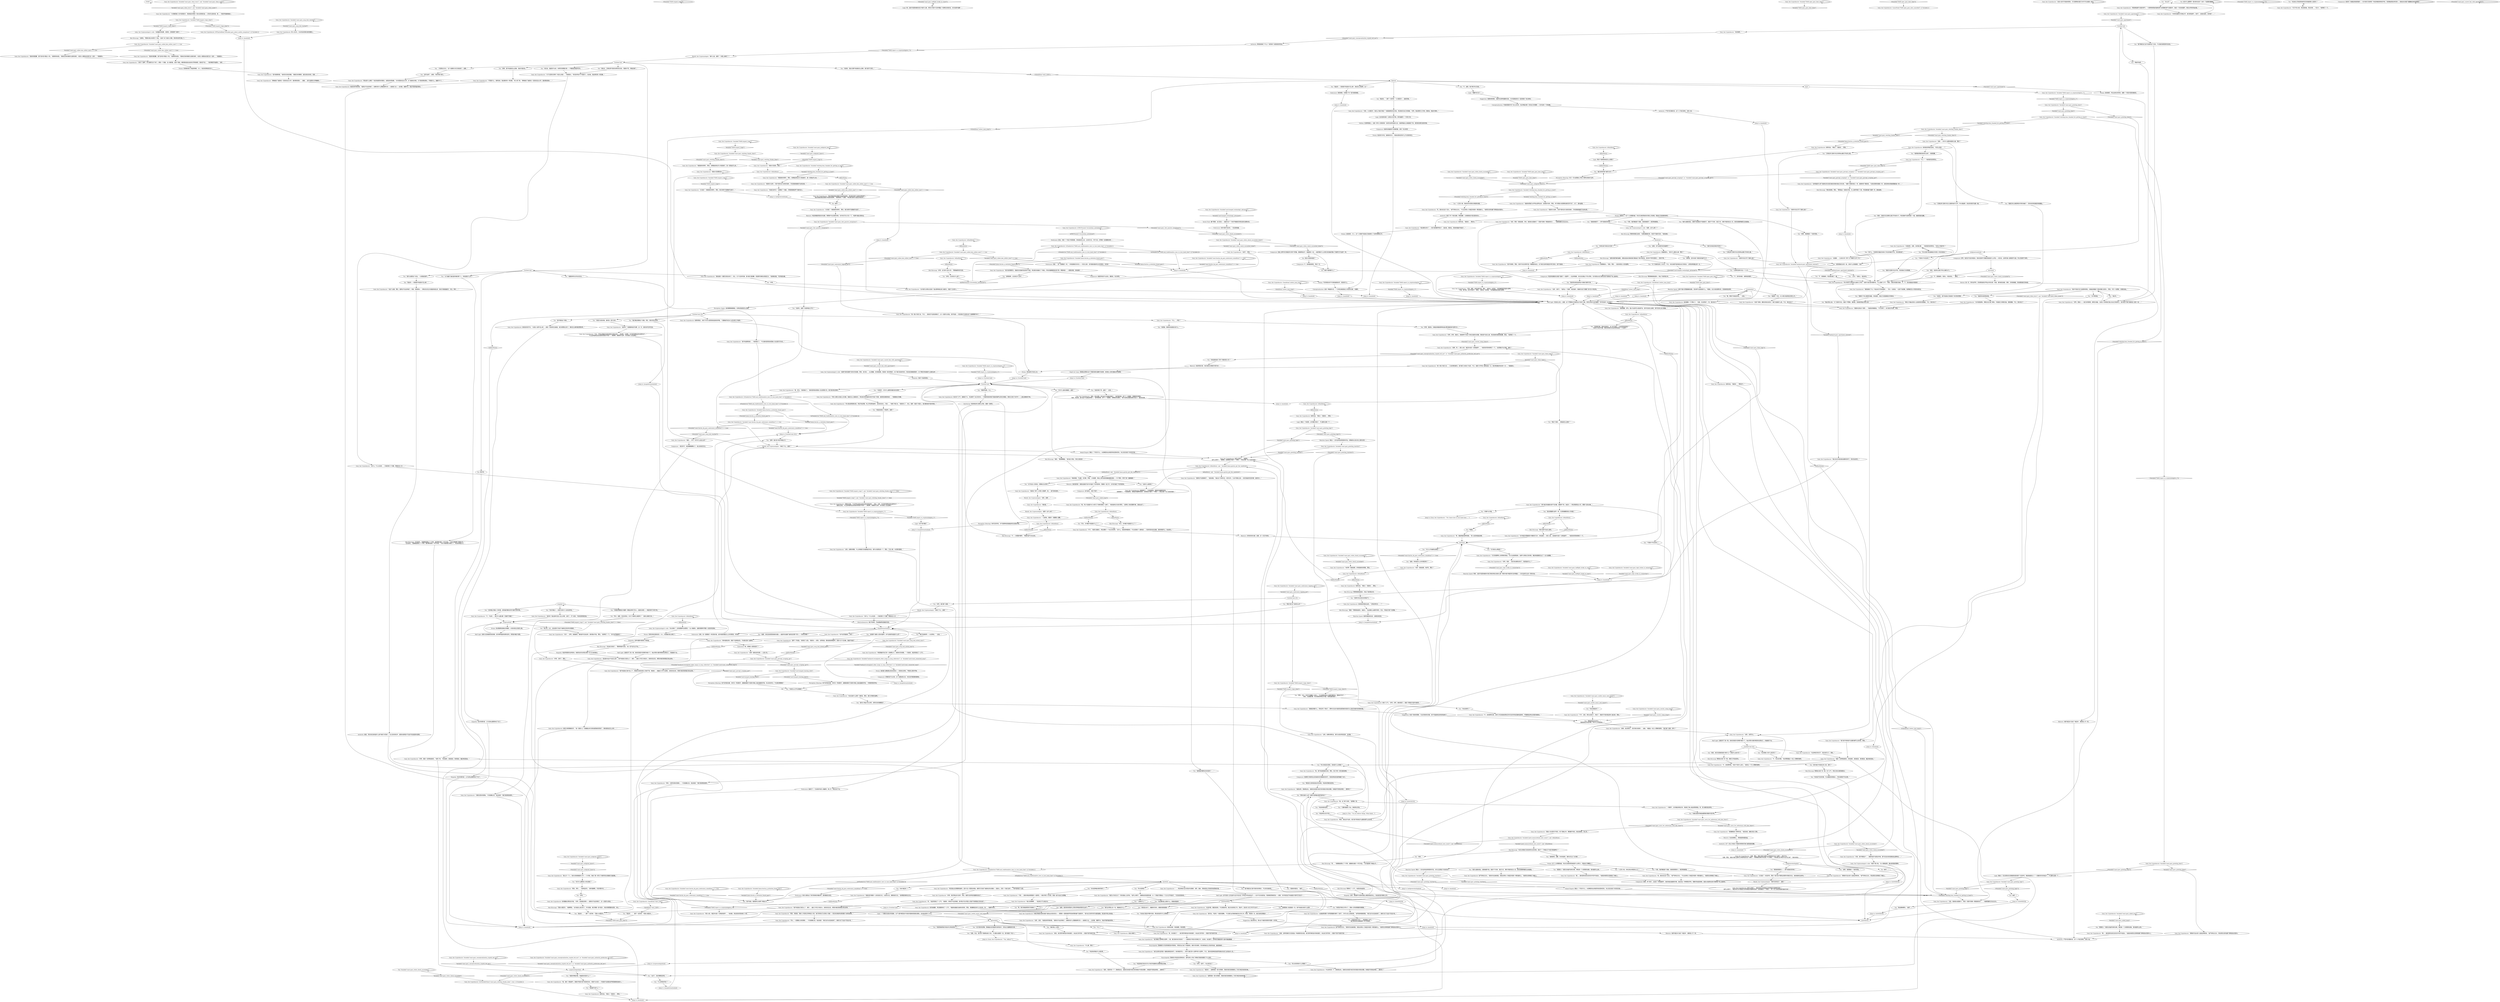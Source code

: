 # WESTCOAST / GARY
# Gary the Cryptofascist is a friend of Morell's. Also trying to find the cryptid. Wears armour stolen from the hanged man under his clothes. Has Man from Hjelmdall books etc.
# ==================================================
digraph G {
	  0 [label="START"];
	  1 [label="input"];
	  2 [label="You: “我会的——但是我不知道该*怎么做*。”"];
	  3 [label="Gary, the Cryptofascist: “很久以前，瑞瓦科也是一头燃烧的犀牛……”他说着，然后若有所思地停了下来。"];
	  4 [label="Morell, the Cryptozoologist: “盖理！出什么事了？！”"];
	  5 [label="Lena, the Cryptozoologist's wife: “你太丢脸了！赶快把胸甲交给警官！”女人看着你，温柔的眼神中带着一丝恳求的意味。"];
	  6 [label="Kim Kitsuragi: “没事的。”警督在笔记本里写了几笔。“这是个未了结的小问题，而你现在把它圆上了。”"];
	  7 [label="Gary, the Cryptofascist: 男人点点头，长长的金发落在他的肩膀上。"];
	  8 [label="Gary, the Cryptofascist: “好吧，但是……我已经全都告诉你了。我还能说什么？”"];
	  9 [label="Logic: 那这个易燃液体是怎么点燃的？"];
	  10 [label="Kim Kitsuragi: 警督叹了一口气，头都没有抬起来。"];
	  11 [label="Jump to: [You: \"\"So you deliver things. What kinds...\"]"];
	  12 [label="Gary, the Cryptofascist: “在这种经济状况下，我已经尽力了，警官。”"];
	  13 [label="You: “警督是瑞瓦肖本地人。”\n“警督是真正的瓦科莱。你为什么叫他西奥人？”"];
	  14 [label="troubledhub"];
	  15 [label="Gary, the Cryptofascist: 他张大嘴笑了。"];
	  16 [label="Gary, the Cryptofascist: “你没听错。我配送馅饼。不过是临时的。我正在找其他工作。现如今，适合好人的工作可不太多了。”"];
	  17 [label="You: “我不相信这个理论。”"];
	  18 [label="You: “我想我好像闯进你的公寓了。我很抱歉。”"];
	  19 [label="You: “我看见了你公寓里的海报。你知道的，我自己也是赫姆达尔的粉丝。”"];
	  20 [label="Composure: 他弓起背，压低了嗓子。"];
	  21 [label="Gary, the Cryptofascist: “当然，当然了。”他挤出一个微笑，毫无疑问，他确实在后门里藏了些*巨大*的肛珠。"];
	  22 [label="Gary, the Cryptofascist: 他浑身僵硬，然后重重地叹了一口气。“我就知道最后会被你发现的，警官。很抱歉我没有马上告诉你。我……”他解开衬衫。"];
	  23 [label="Gary, the Cryptofascist: “素食培根，牛油果，无花果，罗勒，小块菠萝，再加上青柠皮和现磨胡椒粉调味——为了警官，再专门来一撮辣椒粉！”"];
	  24 [label="Jump to: [mainhub]"];
	  25 [label="Logic: 黄皮人？还记得你在垃圾箱里找到的那个马克杯吗，难道他就是主人？一定要好好问问他这个，不过要先试探一下……"];
	  26 [label="Gary, the Cryptofascist: Variable[\"coast.gary_midgreet_leave\"]"];
	  27 [label="Variable[\"coast.gary_midgreet_leave\"]", shape=diamond];
	  28 [label="!(Variable[\"coast.gary_midgreet_leave\"])", shape=diamond];
	  29 [label="Gary, the Cryptofascist: Variable[\"TASK.inspect_traps\"]"];
	  30 [label="Variable[\"TASK.inspect_traps\"]", shape=diamond];
	  31 [label="!(Variable[\"TASK.inspect_traps\"])", shape=diamond];
	  32 [label="Gary, the Cryptofascist: “又见面了！你还好吗，警官？我*还在*等那边的野外考察员先生，他的陷阱还没弄完。”"];
	  33 [label="Gary, the Cryptofascist: “黑暗时代会对好人造成这种影响。”他严肃地点点头，然后把目光转移到了地板上。"];
	  34 [label="Gary, the Cryptofascist: “我喜欢大自然，只是不喜欢这片该死的海岸。只有酒鬼和瘾君子会来这里。”"];
	  35 [label="Jump to: [midgreetwhirlinghub]"];
	  36 [label="You: “关于褴褛飞旋后面吊着的那个人，你知道些什么吗？”"];
	  37 [label="You: “我不知道。我更喜欢之前那个种族分子。”"];
	  38 [label="Untitled hub"];
	  39 [label="You: “老实说，我感觉不太好。你想写的那篇文章——不要因此而放弃写作。”"];
	  40 [label="You: “别吓出屎了，盖理。只是开扇门而已。”"];
	  41 [label="Gary, the Cryptofascist: “当然，当然。”他紧张地环顾四周。“我再也不会这样做了。如果你有什么需要我帮忙的——或者是工会——没问题，我都可以。我会尽我所能的帮你。”"];
	  42 [label="Drama: 吾辈没有检测到谎言，大人。他准备好承认事实了。"];
	  43 [label="Lena, the Cryptozoologist's wife: “盖理不是有意要干扰你们的调查，警官，他只是……太过愚蠢，还穷困潦倒。但是他一直在帮我们，给了我们安身的地方。而且他还跟着莫雷尔，去了那些天知道是什么鬼的丛林……”"];
	  44 [label="Gary, the Cryptofascist: “我一直以为是工会，不过……我肯定不会到处瞎说了。这一点我可以保证。我不知道——而且我也不会再对这个话题喋喋不休了。”"];
	  45 [label="Endurance: 我很满意。你满意了吗？因为我很满意。"];
	  46 [label="Kim Kitsuragi: “用标准表格，警官。”警督抽出一张碳复印纸，在上面草草画了几笔，然后撕掉最下面那一页，递给盖理。"];
	  47 [label="Gary, the Cryptofascist: “我很抱歉，好吗。我以为这样可以削减开支。我不应该这么做的。我不应该让自己蒙羞。”"];
	  48 [label="Gary, the Cryptofascist: Variable[\"coast.gary_halflight_broke_in_scare\"]"];
	  49 [label="Variable[\"coast.gary_halflight_broke_in_scare\"]", shape=diamond];
	  50 [label="!(Variable[\"coast.gary_halflight_broke_in_scare\"])", shape=diamond];
	  51 [label="Gary, the Cryptofascist: Variable[\"coast.gary_logic_broke_in_connection\"]"];
	  52 [label="Variable[\"coast.gary_logic_broke_in_connection\"]", shape=diamond];
	  53 [label="!(Variable[\"coast.gary_logic_broke_in_connection\"])", shape=diamond];
	  54 [label="Jump to: [muginformationhub]"];
	  55 [label="Gary, the Cryptofascist: “当然，当然可以。”"];
	  56 [label="Rhetoric: 听起来像是阴谋论的话题。等警督不在这里的时候，也许你们可以讨论一下。*如果*你能记得的话。"];
	  57 [label="Gary, the Cryptofascist: SetVariableValue(\"coast.gary_whirling_thanks_done\", true) --[[ Variable[ ]]"];
	  58 [label="Gary, the Cryptofascist: Variable[\"coast.gary_white_check_succeeded\"]"];
	  59 [label="Variable[\"coast.gary_white_check_succeeded\"]", shape=diamond];
	  60 [label="!(Variable[\"coast.gary_white_check_succeeded\"])", shape=diamond];
	  61 [label="Jump to: [mainhub]"];
	  62 [label="You: “你会送毒品吗？”"];
	  63 [label="Logic: 一个拥有先进技术的国家，生产大量*微型技术*卖给外国政府是很合理的。这本身证明不了什么。"];
	  64 [label="Gary, the Cryptofascist: 他靠得很近，你的下巴可以感觉到他温热的呼吸。“只要做好你在RCM的本职工作就好。”"];
	  65 [label="You: “克莱尔先生肯定对你很生气。”"];
	  66 [label="Gary, the Cryptofascist: CheckItem(\"yellow_man_mug\")"];
	  67 [label="CheckItem(\"yellow_man_mug\")", shape=diamond];
	  68 [label="!(CheckItem(\"yellow_man_mug\"))", shape=diamond];
	  69 [label="You: “我会的……”（撕下一张罚单）“罚款20雷亚尔。”"];
	  70 [label="Gary, the Cryptofascist: “我全都告诉你了——我只是把胸甲拿走了，就这些。我保证。其他的我就不知道了。”"];
	  71 [label="You: 随它吧。"];
	  72 [label="You: “是啊！我们的*幸运*种族分子。”"];
	  73 [label="Untitled hub (02)"];
	  74 [label="Kim Kitsuragi: “风向标已经变了，”警督笑着评论到。“他一定不会为之不动。”"];
	  75 [label="Gary, the Cryptofascist: Variable[\"TASK.report_to_cryptozoologists_1\"]"];
	  76 [label="Variable[\"TASK.report_to_cryptozoologists_1\"]", shape=diamond];
	  77 [label="!(Variable[\"TASK.report_to_cryptozoologists_1\"])", shape=diamond];
	  78 [label="Jump to: [Untitled hub]"];
	  79 [label="Lena, the Cryptozoologist's wife: “他是个胆小鬼。”女人看着盖理，露出慈母般的眼神。"];
	  80 [label="Gary, the Cryptofascist: “大多数西奥人也许是很狡诈，但是瑞瓦科那些一直对这里很忠诚——还有宗主国也是。我……”他的声音越来越小。"];
	  81 [label="Jump to: [mainhub]"];
	  82 [label="Gary, the Cryptofascist: IsTHCPresent(\"revacholian_nationhood\")"];
	  83 [label="IsTHCPresent(\"revacholian_nationhood\")", shape=diamond];
	  84 [label="!(IsTHCPresent(\"revacholian_nationhood\"))", shape=diamond];
	  85 [label="Gary, the Cryptofascist: “然后我出去清理那些破布，因为*没人*愿意这样做。我把它们丢进飞旋旅社的垃圾箱——我承认，还有一个破马克杯……”他中途改变了主意。"];
	  86 [label="You: “盖瑞，你知道怎么让时间倒流吗？”"];
	  87 [label="Endurance: 但是……他一定跟我们一样，一样渴望着旧日时光——*旧日之道*。他可能知道如何让时间倒流。问问他！"];
	  88 [label="Gary, the Cryptofascist: 他转向金。“我是说……警官们。”"];
	  89 [label="You: “这不算答案。”"];
	  90 [label="You: “谢谢你，先生。RCM很少能得到应得的认可。”"];
	  91 [label="You: “你会送枪吗？”"];
	  92 [label="You: “什么？”"];
	  93 [label="You: “我想我好像明白你的意思了……”"];
	  94 [label="Gary, the Cryptofascist: “还要注意你的搭档。”片刻寂静之后，他总结道：“我们真是相谈甚欢。”"];
	  95 [label="mughub"];
	  96 [label="You: “我可以*看出*你认得它。都写在你的眼睛里了。”"];
	  97 [label="Drama: 他试图避免直接对你撒谎，以免你真去过他的公寓。"];
	  98 [label="You: “还是很可疑。我有没有提过，这个杯子是在一个私刑现场找到的？”\n“你的行为有点可疑。我有没有提过在私刑现场找到一个马克杯？”"];
	  99 [label="Kim Kitsuragi: “蒙羞？”警督扬起眉毛，抬起头。“没必要这么装腔作势的，先生。毕竟这只是个垃圾箱。”"];
	  100 [label="You: “是的，他坚持让我打开你公寓的大门。”"];
	  101 [label="You: [离开。]"];
	  102 [label="midgreetreedshub"];
	  103 [label="Gary, the Cryptofascist: Variable[\"coast.gary_midgreet_leave\"]"];
	  104 [label="Variable[\"coast.gary_midgreet_leave\"]", shape=diamond];
	  105 [label="!(Variable[\"coast.gary_midgreet_leave\"])", shape=diamond];
	  106 [label="Jump to: [mainhub]"];
	  107 [label="Morell, the Cryptozoologist: “你做了什么，盖理？”"];
	  108 [label="Gary, the Cryptofascist: “喂，老兄。”他的脸红了。“我的意思是说西奥人在这里很少见。我只是在陈述事实。”"];
	  109 [label="You: “你为什么要对我撒谎，盖理？”"];
	  110 [label="You: “你知道是谁杀了那个吊着的男人吗？”"];
	  111 [label="Reaction Speed: 这里*可能*还需要跟踪调查，但你想不出到底是什么。不要紧。反正也是浪费时间。还是继续前进吧。"];
	  112 [label="Gary, the Cryptofascist: Variable[\"TASK.open_gary_door_done\"]"];
	  113 [label="Variable[\"TASK.open_gary_door_done\"]", shape=diamond];
	  114 [label="!(Variable[\"TASK.open_gary_door_done\"])", shape=diamond];
	  115 [label="Gary, the Cryptofascist: Variable[\"TASK.open_gary_door\"]"];
	  116 [label="Variable[\"TASK.open_gary_door\"]", shape=diamond];
	  117 [label="!(Variable[\"TASK.open_gary_door\"])", shape=diamond];
	  118 [label="Gary, the Cryptofascist: 他弯腰接过那张复印纸。“好吧，这是我应得的——我再也不会这样做了。这一点我可以保证。”"];
	  119 [label="Gary, the Cryptofascist: “我只是清理而已。我就住在他被吊死的院子对面，然后看见他被扒了个精光。所有衣服都散落在院子里，那股味道……人都是动物，你知道的……”"];
	  120 [label="Gary, the Cryptofascist: Variable[\"coast.fascha_dq_gary_endurance_conmfirms\"] == true"];
	  121 [label="Variable[\"coast.fascha_dq_gary_endurance_conmfirms\"] == true", shape=diamond];
	  122 [label="!(Variable[\"coast.fascha_dq_gary_endurance_conmfirms\"] == true)", shape=diamond];
	  123 [label="Gary, the Cryptofascist: “这些火焰可不是装饰用的。它们是野兽交配行为中不可分割的一部分。”"];
	  124 [label="You: “怎么讲？”"];
	  125 [label="Gary, the Cryptofascist: IsKimHere()"];
	  126 [label="IsKimHere()", shape=diamond];
	  127 [label="!(IsKimHere())", shape=diamond];
	  128 [label="You: “你说金不在的时候，可以跟我讲讲西奥人。现在他刚好不在这里。”"];
	  129 [label="Gary, the Cryptofascist: “我根本没有这个意思……”他紧张地看着金。“不过当然了，你只是在开玩笑，警官。”"];
	  130 [label="Gary, the Cryptofascist: “就算西奥一直与世隔绝，西奥间谍还是慢慢爬上了其它地区的权利阶梯。”"];
	  131 [label="Gary, the Cryptofascist: “他们出现时显然是一幅善良移民的样子。有时候是学生——来学习我们的*小提琴*和*大提琴*。不过，更多的是神经机械学和类似先进工业的技术人员。”"];
	  132 [label="Gary, the Cryptofascist: Variable[\"coast.gary_seolite_encyc_seol_export\"]"];
	  133 [label="Variable[\"coast.gary_seolite_encyc_seol_export\"]", shape=diamond];
	  134 [label="!(Variable[\"coast.gary_seolite_encyc_seol_export\"])", shape=diamond];
	  135 [label="Gary, the Cryptofascist: 他用力地挥舞着双手。“请一定要小心！别暴露出你已经知道西奥的阴谋了。谁知道他会怎么对你……”"];
	  136 [label="Gary, the Cryptofascist: “警官，拜托……”他举起双手。“请听我解释。不是*那样*的……”"];
	  137 [label="Gary, the Cryptofascist: “这样我就可以用飞旋旅社的垃圾压缩机来储存我自己的东西，”他像个堕落的骑士一样，羞愧地弯下腰说到。“垃圾处理贵的跟鬼一样，该死的希米恩搞得像抢劫一样……”"];
	  138 [label="Perception (Hearing): 你又一次从盖理身上听到了那种古怪的叮当声。"];
	  139 [label="Gary, the Cryptofascist: “在我家里，没错，当时我正要……”他的脸色变得苍白。“你怎么*知道*的？”"];
	  140 [label="Gary, the Cryptofascist: 他的脸变得毫无血色。“你怎么知道……？”"];
	  141 [label="You: “只是帮克莱尔先生一个小忙。”"];
	  142 [label="You: “为了打破性别的二元对立。不过，你应该更开放地表达自己的观点。让那些串珠露出来一点。”"];
	  143 [label="Rhetoric: 他的意思是：调查这起案子给*你*造成了不好的影响，而跟你一起工作，对*他*造成了不好的影响。"];
	  144 [label="You: “嗯。我已经能感受到它的美味了！”"];
	  145 [label="Gary, the Cryptofascist: 他开心的笑了。“请慢用。”\n他开心的笑了。“请慢用。这是我至少能为一个警官——而且还是一名工会成员做的！”"];
	  146 [label="Gary, the Cryptofascist: “我在等我的朋友莫雷尔完成昆虫陷阱，然后我们就可以返回文明世界了。”\n“我在等我的朋友莫雷尔完成昆虫陷阱，”他很快换了个话题，“然后我们就可以返回文明世界了。”"];
	  147 [label="Gary, the Cryptofascist: 他转向金。“我是说……*警官们*。”"];
	  148 [label="You: [离开。]"];
	  149 [label="Reaction Speed: 黄皮人！这句话听起来熟悉地可怕。也许之后再找个时间问问？"];
	  150 [label="You: “醉鬼和堕落的人——那不是我的同伴嘛！”"];
	  151 [label="You: “不喜欢户外活动吗？”"];
	  152 [label="You: “我可以接受这个说法。一头燃烧的犀牛。”"];
	  153 [label="You: “你是吗，盖理？你是种族分子吗？”"];
	  154 [label="Savoir Faire: 撇下警督，自己回去——就因为这个？你的平衡器官觉得这是在浪费时间。"];
	  155 [label="Composure: 是的。举个例子，比如说一件陶瓷盔甲。当板块彼此碰撞的时候，就会发出一种嘀嗒的声响，很像珍珠或是弹球。就是从他家附近院子里那具尸体上偷来的。"];
	  156 [label="Authority: *严肃*的问题时间。这个人不是无辜的。没有人是。"];
	  157 [label="Gary, the Cryptofascist: Variable[\"coast.gary_conceptualization_cryptid_tell_me\"]"];
	  158 [label="Variable[\"coast.gary_conceptualization_cryptid_tell_me\"]", shape=diamond];
	  159 [label="!(Variable[\"coast.gary_conceptualization_cryptid_tell_me\"])", shape=diamond];
	  160 [label="Authority: 看见了吗？他在逃避。把他摇醒，让他看看谁才是这里的老大。"];
	  161 [label="Rhetoric: 他把‘瑞瓦肖’念成了‘瑞瓦科’，跟其他人不一样。"];
	  162 [label="Perception (Hearing): 你听见的声音，并不是那种容易被抛弃的东西的声音。"];
	  163 [label="You: “好吧。”"];
	  164 [label="Composure: 他感觉有些不太自在。要我说，有点奇怪。"];
	  165 [label="You: “好吧。之后发生什么事了。”"];
	  166 [label="Gary, the Cryptofascist: “没错！就是这样没错——公民义务。”"];
	  167 [label="Gary, the Cryptofascist: Variable[\"coast.gary_endurance_topping_pie\"]"];
	  168 [label="Variable[\"coast.gary_endurance_topping_pie\"]", shape=diamond];
	  169 [label="!(Variable[\"coast.gary_endurance_topping_pie\"])", shape=diamond];
	  170 [label="Gary, the Cryptofascist: 他转向金。“黄皮人！我是说……警官。”"];
	  171 [label="Gary, the Cryptofascist: Variable[\"coast.fascha_dq_gary_endurance_conmfirms\"] == true"];
	  172 [label="Variable[\"coast.fascha_dq_gary_endurance_conmfirms\"] == true", shape=diamond];
	  173 [label="!(Variable[\"coast.fascha_dq_gary_endurance_conmfirms\"] == true)", shape=diamond];
	  174 [label="You: 他为什么要那样一直动来动去的？分析一下盖理的镇静度。"];
	  175 [label="You: Variable[\"coast.gary_white_check_succeeded\"]"];
	  176 [label="Variable[\"coast.gary_white_check_succeeded\"]", shape=diamond];
	  177 [label="!(Variable[\"coast.gary_white_check_succeeded\"])", shape=diamond];
	  178 [label="You: “我喜欢神秘动物。你最喜欢的是什么？”"];
	  179 [label="You: “那你在做什么呢？如果不是神秘动物学家的话？”"];
	  180 [label="Encyclopedia: 西奥确实以先进的微型技术而闻名，然而还出口给了外国政府。基恩·阿尔斯特，阿尔斯特航空公司的所有者，就是西奥的……"];
	  181 [label="Gary, the Cryptofascist: “……然后用他们出众的技术去勒索、误导、操纵，把政府和公司高层变成西奥间谍。”"];
	  182 [label="You: “这是你的杯子吗？”（举起黄皮人杯子。）\n“我们再说说垃圾箱里那个杯子的事吧。”"];
	  183 [label="Empathy: 他对你很失望，认为没有必要再争论下去了。"];
	  184 [label="You: “好吧，我信你。你看起来像是那种知道对警官撒谎是*犯罪*的人。”"];
	  185 [label="You: “你刚才动的时候，我听到一阵叮当声。”"];
	  186 [label="You: “最近发现你家门被开过吗？”"];
	  187 [label="Gary, the Cryptofascist: Variable[\"coast.gary_white_check_succeeded\"]"];
	  188 [label="Variable[\"coast.gary_white_check_succeeded\"]", shape=diamond];
	  189 [label="!(Variable[\"coast.gary_white_check_succeeded\"])", shape=diamond];
	  190 [label="You: “不，是我做的。而且我还看了一圈。”"];
	  191 [label="You: “不，是*我*做的，按照他的要求。”"];
	  192 [label="Gary, the Cryptofascist: Variable[\"yard.hanged_technologic_advanced\"]"];
	  193 [label="Variable[\"yard.hanged_technologic_advanced\"]", shape=diamond];
	  194 [label="!(Variable[\"yard.hanged_technologic_advanced\"])", shape=diamond];
	  195 [label="Gary, the Cryptofascist: 他慢慢摇头。“但是，警官……我没有穿女人的衣服啊。”"];
	  196 [label="Gary, the Cryptofascist: “不错。是啊，这笑话很不错，警官。”他挤出一丝笑容。“你的幽默感还真是大胆啊。”\n“不错。很不错。你又开玩笑了，警官。”他挤出一丝笑容。“你的幽默感还真是大胆啊。”"];
	  197 [label="Lena, the Cryptozoologist's wife: “盖理，出什么事了？”"];
	  198 [label="Gary, the Cryptofascist: “黑暗时代会对好人造成这种影响。”他严肃地点点头，然后把目光转向脚下那堆浸水的原木。"];
	  199 [label="Gary, the Cryptofascist: Variable[\"TASK.inspect_traps\"]"];
	  200 [label="Variable[\"TASK.inspect_traps\"]", shape=diamond];
	  201 [label="!(Variable[\"TASK.inspect_traps\"])", shape=diamond];
	  202 [label="Gary, the Cryptofascist: Variable[\"whirling.lena_thanked_for_getting_m_back\"]"];
	  203 [label="Variable[\"whirling.lena_thanked_for_getting_m_back\"]", shape=diamond];
	  204 [label="!(Variable[\"whirling.lena_thanked_for_getting_m_back\"])", shape=diamond];
	  205 [label="midgreetwhirlinghub"];
	  206 [label="Gary, the Cryptofascist: Variable[\"coast.gary_apartment\"]"];
	  207 [label="Variable[\"coast.gary_apartment\"]", shape=diamond];
	  208 [label="!(Variable[\"coast.gary_apartment\"])", shape=diamond];
	  209 [label="You: “我会的。”（撕下一张罚单）“250雷亚尔——最高罚款。”"];
	  210 [label="You: “我会的……”（撕下一张罚单）“罚款100雷亚尔。”"];
	  211 [label="Gary, the Cryptofascist: Variable[\"TASK.report_to_cryptozoologists_1\"]"];
	  212 [label="Variable[\"TASK.report_to_cryptozoologists_1\"]", shape=diamond];
	  213 [label="!(Variable[\"TASK.report_to_cryptozoologists_1\"])", shape=diamond];
	  214 [label="Morell, the Cryptozoologist: “你做了什么，盖理？！”"];
	  215 [label="Gary, the Cryptofascist: 他四处张望，有些羞愧，有些宽慰。"];
	  216 [label="Gary, the Cryptofascist: IsKimHere()"];
	  217 [label="IsKimHere()", shape=diamond];
	  218 [label="!(IsKimHere())", shape=diamond];
	  219 [label="Drama: 就连婴儿都能看出他没讲真话——但是他太害怕，不敢承认更多坏事。"];
	  220 [label="Half Light: 先别这么安心，盖理。这个坏警察也许曾经去过*你的*公寓，欣赏过你的马克杯藏品。也许还会来一点点恐吓？"];
	  221 [label="mainhub"];
	  222 [label="Gary, the Cryptofascist: Variable[\"plaza.fascha_q_initiation_found_gary\"]"];
	  223 [label="Variable[\"plaza.fascha_q_initiation_found_gary\"]", shape=diamond];
	  224 [label="!(Variable[\"plaza.fascha_q_initiation_found_gary\"])", shape=diamond];
	  225 [label="Gary, the Cryptofascist: “很高兴见到警官你！”"];
	  226 [label="Gary, the Cryptofascist: IsKimHere()"];
	  227 [label="IsKimHere()", shape=diamond];
	  228 [label="!(IsKimHere())", shape=diamond];
	  229 [label="Gary, the Cryptofascist: Variable[\"coast.gary_rhino_logic\"]"];
	  230 [label="Variable[\"coast.gary_rhino_logic\"]", shape=diamond];
	  231 [label="!(Variable[\"coast.gary_rhino_logic\"])", shape=diamond];
	  232 [label="You: “拜托，伙计。你还不在嫌疑人名单上，不过如果你再这么逃避问题的话，那就说不定了。”\n“拜托，垃圾箱的事，你已经表现地有点可疑，别再逃避问题了。”"];
	  233 [label="Gary, the Cryptofascist: “当然。如果你想要，什么时候我们在城里碰见的话，我可以免费送你一个，警官。不含小麦。以后再问我吧。”"];
	  234 [label="Shivers: 每一天，风吹动芦苇，还有那些留在芦苇丛中的东西：铃鼓、避孕套包装袋、塑料，还有玻璃瓶。到处都是腐烂的味道。"];
	  235 [label="Gary, the Cryptofascist: Variable[\"TASK.open_gary_door_done\"]"];
	  236 [label="Variable[\"TASK.open_gary_door_done\"]", shape=diamond];
	  237 [label="!(Variable[\"TASK.open_gary_door_done\"])", shape=diamond];
	  238 [label="You: “我必须这么做，为了克莱尔先生。我是个坏警察，我知道，但是感觉我必须这么做……”"];
	  239 [label="Gary, the Cryptofascist: “但是……你为什么要闯进我的公寓，警官？”"];
	  240 [label="Gary, the Cryptofascist: “很感谢你的帮忙，警官。如果能结束这次小短途旅行，我一定很会开心的。”"];
	  241 [label="Gary, the Cryptofascist: “又见面了！很感谢你的帮忙，警官。我已经等不及要离开这里了。”"];
	  242 [label="Jump to: [LEAVEHUB]"];
	  243 [label="Inland Empire: 黄皮人？不知为什么，从他嘴里说出来感觉有些意味深长。你之后应该找个时间问问他……"];
	  244 [label="Gary, the Cryptofascist: “没什么！什么也没有……只是回答几个问题。帮助执法人员……”"];
	  245 [label="Gary, the Cryptofascist: “我再也不会惹麻烦了，”他低语到。“我会当个乖乖先生，好好合作。工会不用担心我——他们是诚实的瓦科莱。诚实的人。”"];
	  246 [label="Kim Kitsuragi: “很好。”警督嘟囔道。“首先是三明治，现在又是馅饼……”"];
	  247 [label="Gary, the Cryptofascist: “因为我很软弱。”他的目光有些涣散。“我看见你的瞬间，就应该告诉你的，但是……”"];
	  248 [label="Gary, the Cryptofascist: IsKimHere()"];
	  249 [label="IsKimHere()", shape=diamond];
	  250 [label="!(IsKimHere())", shape=diamond];
	  251 [label="Logic: *愚蠢*的方式？"];
	  252 [label="Gary, the Cryptofascist: “呼，”他显然是松了一口气。“谢谢你，你绝对不会后悔的。我*再也不会*用别人的财产来倾倒自己的垃圾了。”"];
	  253 [label="Gary, the Cryptofascist: IsKimHere()"];
	  254 [label="IsKimHere()", shape=diamond];
	  255 [label="!(IsKimHere())", shape=diamond];
	  256 [label="Gary, the Cryptofascist: “好吧。当然了，警官。”"];
	  257 [label="Gary, the Cryptofascist: “你好！我是盖理。你好吗，警官？”"];
	  258 [label="Jump to: [Gary, the Cryptofascist: \"\"Do I know how to turn back time......\"]"];
	  259 [label="Gary, the Cryptofascist: “是啊，呃——很久以前，瑞瓦科也是一头燃烧犀牛……”他若有所思地停顿了一下。“这好像也不太可能，是吧？”"];
	  260 [label="Jump to: [cryptozoologisthub]"];
	  261 [label="You: “移民进入影响信息技术的领域，听起来好像有些危险。”"];
	  262 [label="Gary, the Cryptofascist: Variable[\"coast.gary_courier_comp_lying\"]"];
	  263 [label="Variable[\"coast.gary_courier_comp_lying\"]", shape=diamond];
	  264 [label="!(Variable[\"coast.gary_courier_comp_lying\"])", shape=diamond];
	  265 [label="Gary, the Cryptofascist: “你不会罚我款的，对吧？”"];
	  266 [label="You: “你是怎么打开垃圾箱的？”"];
	  267 [label="Jump to: [muginformationhub]"];
	  268 [label="Gary, the Cryptofascist: “什么……声音？”"];
	  269 [label="You: “所以你是*来自赫姆达尔的男人*的狂热粉丝？”"];
	  270 [label="You: “艾弗拉特·克莱尔先生觉得有必要打开你的公寓。”"];
	  271 [label="Gary, the Cryptofascist: “我不祈祷的，警官。信仰不存在的帮手是一种脆弱的标志。对于我们这样的瑞瓦科爷们来说，是不可能的。”"];
	  272 [label="Kim Kitsuragi: 警督悄悄探过身来。“如果他戴着肛珠，你是不可能听见的，”他低语到。"];
	  273 [label="Gary, the Cryptofascist: “我拿走了那个上吊男人的胸甲。我……我不是有意的。”"];
	  274 [label="Gary, the Cryptofascist: 他开心的笑了。“瑞瓦科的守护者就应当享用瑞瓦科最棒的馅饼！”\n他开心的笑了。“瑞瓦科的守护者就应当享用瑞瓦科最棒的馅饼！这是我能为一个警官——和一名工会成员能做的最好的事了！”"];
	  275 [label="Gary, the Cryptofascist: “你就应该听见！”盖理做了个鬼脸，仔细查看着指甲下面的泥土。"];
	  276 [label="Drama: 这个人太尊重权威，完全无法看清您到底是什么样的人。假装自己清醒的人！"];
	  277 [label="Kim Kitsuragi: “无论如何，”他朝着盖理比了个手势，就好像在展示一件艺术品，“*这位*就是那个种族分子。”\n“无论如何，”他朝着盖理比了个手势，就好像在展示一件艺术品，“*这位*就是我们的第三个，幸运的种族分子。”"];
	  278 [label="Gary, the Cryptofascist: Variable[\"coast.gary_asked_mug\"]"];
	  279 [label="Variable[\"coast.gary_asked_mug\"]", shape=diamond];
	  280 [label="!(Variable[\"coast.gary_asked_mug\"])", shape=diamond];
	  281 [label="Untitled hub"];
	  282 [label="Gary, the Cryptofascist: “我之后再解释……”他没有力气大喊大叫。"];
	  283 [label="Conceptualization: 毕竟和莫雷尔待了这么长时间，他对神秘动物一定有自己的理解——也许会有一个好结果。"];
	  284 [label="Conceptualization: 这是一种秘密仪式。一个非常边缘民族主义的信号交换，大概吧。"];
	  285 [label="Jump to: [mainhub]"];
	  286 [label="Kim Kitsuragi: “罚款50雷亚尔，”他解释到。“这次就这么放过你了。作为回报，我们想要一些*信息*。有些问题需要你回答，先生。”"];
	  287 [label="Gary, the Cryptofascist: “我不知道自己是*怎么了*。把我的垃圾丢进别人的财产里，简直是……我最近工作不太顺利。该死的克吉克，想用价格优势把我们挤出竞争。”"];
	  288 [label="Jump to: [mainhub]"];
	  289 [label="Jump to: [mainhub]"];
	  290 [label="Gary, the Cryptofascist: Variable[\"coast.gary_mug_hub_reached\"]"];
	  291 [label="Variable[\"coast.gary_mug_hub_reached\"]", shape=diamond];
	  292 [label="!(Variable[\"coast.gary_mug_hub_reached\"])", shape=diamond];
	  293 [label="Endurance: 没错，他一定跟我们一样足智多谋。或许他很清楚怎么让时间倒流。问问他！"];
	  294 [label="You: “什么奇怪的声音？”"];
	  295 [label="Jump to: [Gary, the Cryptofascist: \"\"Yes, officer?\"\"]"];
	  296 [label="Gary, the Cryptofascist: 他的眼睛一下子睁大了。“没错，你当然是了。呃，我也说过了……”"];
	  297 [label="You: “你会给公司高层和政府官员的秘密情人送信吗？”"];
	  298 [label="Suggestion: 他在想办法，想从这个尴尬的境地中获取一点优势。"];
	  299 [label="Gary, the Cryptofascist: “同时，记得盯紧你的搭档……”片刻寂静之后，他总结道：“我们真是相谈甚欢。”"];
	  300 [label="Gary, the Cryptofascist: “我绝对没有。不过芦苇丛里总会发生很多奇怪的事——昆虫，垃圾。也许是风把附近的垃圾吹动了。”\n“我绝对没有。不过这种酒吧总会有很多奇怪的*声音*——弹球啊，玻璃的叮当声。也许是有人在玩弹球？”"];
	  301 [label="Gary, the Cryptofascist: “你好啊！我是盖理。非常感谢你的帮助，警官。”"];
	  302 [label="Composure: 他身上那件衬衫看起来*非常*不舒服。看看那些扣子，勉强搭在一起——就好像有什么东西已经准备好要从下面把它们*扯掉*一样。"];
	  303 [label="Composure: 他有吗？他看起来挺舒服的——也许真的只是串珠？听起来像是串珠的声音。但是像盖理这样的男人，到底会在衣服下面藏着怎样的串珠呢？"];
	  304 [label="beadshub"];
	  305 [label="Kim Kitsuragi: “请原谅我同事的幽默。调查这起凶杀案给我们俩造成了很大的影响。其实你*不用*回答的——暂时不用。”"];
	  306 [label="You: “感觉更接近女性一些。没有什么好羞愧的，兄弟！”"];
	  307 [label="Gary, the Cryptofascist: “我喜欢大自然，只是不喜欢这片该死的海岸。只有酒鬼和瘾君子会来这里。”"];
	  308 [label="Gary, the Cryptofascist: IsKimHere()"];
	  309 [label="IsKimHere()", shape=diamond];
	  310 [label="!(IsKimHere())", shape=diamond];
	  311 [label="Gary, the Cryptofascist: 他严肃地点点头。“我有时也会被诱惑。但是总得有人为瑞瓦科保持一颗坚强的心。”他把目光转移到脚下那堆浸水的原木上。"];
	  312 [label="Gary, the Cryptofascist: “基本就是这样。我是个馅饼配送员。不如我们换个话题吧。”"];
	  313 [label="finehub"];
	  314 [label="Gary, the Cryptofascist: “我知道的一切都已经告诉你了，先生。关于马克杯的事，我*真的*很抱歉，但是那件事绝对和我无关。”他穿着衣服，不安地扭动着。"];
	  315 [label="You: “你能送给我三个愿望吗，盖理？”"];
	  316 [label="Gary, the Cryptofascist: “只剩下了胸甲，所以我把它扒下来了。那是一个清晨，没人看到我。这是个错误。要是我知道这会给你们带来麻烦，我肯定不会……”他的嘴唇开始颤抖。“该死……”"];
	  317 [label="Rhetoric: 他突然意识到，他们是彻头彻尾的*保守派*。"];
	  318 [label="Gary, the Cryptofascist: Variable[\"coast.gary_scared_him_with_apartment\"]"];
	  319 [label="Variable[\"coast.gary_scared_him_with_apartment\"]", shape=diamond];
	  320 [label="!(Variable[\"coast.gary_scared_him_with_apartment\"])", shape=diamond];
	  321 [label="Gary, the Cryptofascist: “我一直以为是工会……工会的那些硬汉。因为罢工对他动了私刑。不过，城里几乎所有人都知道这一点。我也希望能多告诉你一点……”他摇摇头。"];
	  322 [label="You: 不要紧。"];
	  323 [label="Half Light: 这着实吓了他一跳。他肯定是因为恐惧而*融化*了。他必须用大量的愤怒来支撑自己，才能维持下去。"];
	  324 [label="Jump to: [mainhub]"];
	  325 [label="Gary, the Cryptofascist: 他转向金。“黄皮人！我是说……警官。”"];
	  326 [label="Gary, the Cryptofascist: “一种犀牛，白天看起来很正常，但是到了晚上就会熊熊燃烧。呃，至少雄性是这样的。”"];
	  327 [label="You: “听起来很有意思。”"];
	  328 [label="You: “听起来有点见不得人。”"];
	  329 [label="Gary, the Cryptofascist: “有时候吧。”"];
	  330 [label="You: “我在听。”"];
	  331 [label="You: “好吧，当然了。你之前在说？”"];
	  332 [label="You: “听起来好像没什么害处啊。”"];
	  333 [label="You: “我不确定自己喜不喜欢你的暗示，不过你先继续吧。”"];
	  334 [label="You: “所以，盖理，你住在附近。在马丁内斯的公寓里吗？”（指向公寓的方向。）"];
	  335 [label="Gary, the Cryptofascist: “你这话是什么意思？请原谅，警官，我们才刚刚见面啊。”"];
	  336 [label="Gary, the Cryptofascist: “我认识一个人，他在垃圾收集服务工作——CS市政。他给了我一把马丁内斯所有垃圾箱的万能钥匙。”"];
	  337 [label="Gary, the Cryptofascist: Variable[\"TASK.inspect_traps\"]  and  Variable[\"coast.gary_whirling_thanks_done\"] == false"];
	  338 [label="Variable[\"TASK.inspect_traps\"]  and  Variable[\"coast.gary_whirling_thanks_done\"] == false", shape=diamond];
	  339 [label="!(Variable[\"TASK.inspect_traps\"]  and  Variable[\"coast.gary_whirling_thanks_done\"] == false)", shape=diamond];
	  340 [label="Gary, the Cryptofascist: “当然了，警官。”"];
	  341 [label="Composure: 好吧，他还在不自在地扭动，但你还是弄不清楚这到底是什么声音——老实说，这样盯着人家看很不礼貌，所以还是停下来吧。"];
	  342 [label="You: “是啊，我更像是一个城市男孩。”"];
	  343 [label="You: “人无完人嘛。我肯定你也受到过喝酒的诱惑。”"];
	  344 [label="Gary, the Cryptofascist: “你好，警官！我是盖理。天啦，我真是太感激你了！但我不是唯一想感谢你的人……”他朝莉娜的方向点点头。"];
	  345 [label="You: “堕落的人？我受过权威专家的训练，哪怕是一丁点堕落的迹象，我也能辨认出来。”"];
	  346 [label="Gary, the Cryptofascist: CheckItem(\"shirt_t500\")"];
	  347 [label="CheckItem(\"shirt_t500\")", shape=diamond];
	  348 [label="!(CheckItem(\"shirt_t500\"))", shape=diamond];
	  349 [label="Gary, the Cryptofascist: “不管是什么，请转告他，我会跟坟地一样安静。”男人想了想。“那晚我在飞旋旅社一定是说话太大声，我的那些理论……”"];
	  350 [label="Gary, the Cryptofascist: “那晚我在飞旋旅社一定是说话太大声，我的那些理论……真蠢……我不该那样大声嚷嚷的。”"];
	  351 [label="Gary, the Cryptofascist: Variable[\"TASK.report_to_cryptozoologists_1\"]"];
	  352 [label="Variable[\"TASK.report_to_cryptozoologists_1\"]", shape=diamond];
	  353 [label="!(Variable[\"TASK.report_to_cryptozoologists_1\"])", shape=diamond];
	  354 [label="Gary, the Cryptofascist: Variable[\"coast.gary_conceptualization_cryptid_tell_me\"]  or  Variable[\"coast.gary_authority_profession_tell_me\"]"];
	  355 [label="Variable[\"coast.gary_conceptualization_cryptid_tell_me\"]  or  Variable[\"coast.gary_authority_profession_tell_me\"]", shape=diamond];
	  356 [label="!(Variable[\"coast.gary_conceptualization_cryptid_tell_me\"]  or  Variable[\"coast.gary_authority_profession_tell_me\"])", shape=diamond];
	  357 [label="Rhetoric: 非常有利的论据，盖理。这一点无可争辩。"];
	  358 [label="Composure: 他穿的衣服感觉不是很舒服，是吗？有点奇怪……"];
	  359 [label="Gary, the Cryptofascist: “而且我*永远*不会这么做了。我不知道自己是怎么了，真的……最近工作压力有些大。该死的克吉克，想用价格优势把我们挤出竞争。”"];
	  360 [label="Jump to: [mainhub]"];
	  361 [label="You: “你看见我的同事曷城警督好像很*吃惊*啊。”"];
	  362 [label="rhinohub"];
	  363 [label="Gary, the Cryptofascist: Variable[\"coast.gary_rhino_burn\"]  and  Variable[\"coast.gary_rhino_males\"]"];
	  364 [label="Variable[\"coast.gary_rhino_burn\"]  and  Variable[\"coast.gary_rhino_males\"]", shape=diamond];
	  365 [label="!(Variable[\"coast.gary_rhino_burn\"]  and  Variable[\"coast.gary_rhino_males\"])", shape=diamond];
	  366 [label="You: “没错，先生。我只是个普通的迪克·马伦。不过要比他更好一些，因为我是个*真人*。”"];
	  367 [label="Gary, the Cryptofascist: “没错，这种完美的方式创造出一种虚假的安全感。他们把花哨的技术卖给我们，派出自己的专家——假装*不是*专家的专家……”"];
	  368 [label="Gary, the Cryptofascist: “呃，你也看见了……他们把花哨的技术卖给我们，派出自己的专家——假装不是专家的专家……”"];
	  369 [label="Gary, the Cryptofascist: “它们不含小麦，而且是素食。而且还很……*巨大*。”他停顿了一下。"];
	  370 [label="Gary, the Cryptofascist: “我看起来像什么，同性恋吗？再说了，那种与社会价值观背道而驰的欢愉可以让我们的城市变得更坚强。”"];
	  371 [label="Gary, the Cryptofascist: “我过去也许是有类似模样的杯子，但也仅此而已。”"];
	  372 [label="worryhub"];
	  373 [label="Jump to: [mainhub]"];
	  374 [label="Logic: 黄皮人？有意思。这可要问问他了，不过要先试探一下……"];
	  375 [label="Kim Kitsuragi: 警督微微扬起眉头，拿出了他的笔记本。"];
	  376 [label="Kim Kitsuragi: 警督微微扬起眉头，拿出了他的笔记本。"];
	  377 [label="Jump to: [LEAVEHUB]"];
	  378 [label="Gary, the Cryptofascist: Variable[\"coast.gary_greeting_reaction\"]"];
	  379 [label="Variable[\"coast.gary_greeting_reaction\"]", shape=diamond];
	  380 [label="!(Variable[\"coast.gary_greeting_reaction\"])", shape=diamond];
	  381 [label="You: “说到那个被害人丢失的盔甲，你不会刚好知道些什么吧？”"];
	  382 [label="Jump to: [mainhub]"];
	  383 [label="Jump to: [Untitled hub (02)]"];
	  384 [label="Gary, the Cryptofascist: “这是跟……工会有关吗？那个大人物把门打开了吗？”"];
	  385 [label="Gary, the Cryptofascist: “关于生意的文章吗？他怎么知道……”他摇摇头。“现在我*绝对*不可能写了。告诉他，我会想坟地一样安静。”"];
	  386 [label="Empathy: 这种*羞愧*真是惊人地真诚。"];
	  387 [label="Morell, the Cryptozoologist: “该死，盖理……”"];
	  388 [label="Gary, the Cryptofascist: 他又叹了口气，接着低下头，完全解开了自己的衬衫。一件跟受害者的靴子配套的胸甲出现在你眼前。很快又交到了你手中——上面沾满他的汗味。"];
	  389 [label="Electrochemistry: 我们开始吧。开始灌输那些甜蜜的信息。"];
	  390 [label="Drama: 这是真的，大人。这个人的确不知道自己到底卷入了怎样的麻烦之中。"];
	  391 [label="Gary, the Cryptofascist: “也许我可以帮你点别的？我对那种事总是三缄其口。我是个正派的人。”"];
	  392 [label="Jump to: [mainhub]"];
	  393 [label="You: “是啊是啊。之后发生什么事了。”"];
	  394 [label="Endurance: 你的小肠发出了深沉而满足的蠕动声。感觉像是在肯定。"];
	  395 [label="You: “燃烧犀牛是什么？”"];
	  396 [label="You: “那这个液体……燃烧是怎么回事？”"];
	  397 [label="cryptozoologisthub"];
	  398 [label="Gary, the Cryptofascist: “是啊，他当然是了。我只是在说他的……血脉。”他露出一丝让人费解的微笑。“我们换个话题，好吗？”"];
	  399 [label="Gary, the Cryptofascist: “这是个耻辱。要是没有执法机关，我们又能做什么呢。不过，我也说过了……”"];
	  400 [label="Encyclopedia: 西奥是以科技发达而闻名的，虽然没有人完全了解他们到底发展到了什么地步。"];
	  401 [label="You: “听起来他们的存在可以为经济发展和社会繁荣做出贡献。”"];
	  402 [label="Gary, the Cryptofascist: “是的，但是考虑一下：西奥很出名，或者应该说因为他们的间谍技术*臭名昭著*。你难道不觉得这样很……便利吗？”"];
	  403 [label="Gary, the Cryptofascist: “就是这样。西奥很出名，或者应该说因为他们的间谍技术臭名昭著。你难道不觉得这样很……便利吗？”"];
	  404 [label="You: “这只是你的逻辑。西奥最出名的就是先进的技术，还有出口最赚钱的东西。”"];
	  405 [label="Gary, the Cryptofascist: “他们奏起小提琴和大提琴——哦，我们喜欢你们的音乐！——或者是在不相关的领域工作，比如说，执法部门，这样他们就能获得*大量*的敏感数据……”"];
	  406 [label="You: “哦，那差不多就这样吧。”（总结。）"];
	  407 [label="You: “盖理，我觉得你把我内心深处的种族歧视给勾出来了。”"];
	  408 [label="Jump to: [mainhub]"];
	  409 [label="Gary, the Cryptofascist: “也许……好吧，是我做的。我知道不应该这样，真的很对不起，警官。”他停顿了一下。“你不会罚我款吧？”"];
	  410 [label="Suggestion: 你是个简单的警察，只会问简单的问题。他不可能继续这样拐弯抹角了。"];
	  411 [label="Gary, the Cryptofascist: Variable[\"backyard.gary_apartment_entered\"]"];
	  412 [label="Variable[\"backyard.gary_apartment_entered\"]", shape=diamond];
	  413 [label="!(Variable[\"backyard.gary_apartment_entered\"])", shape=diamond];
	  414 [label="Gary, the Cryptofascist: “所以你是为艾弗拉特·克莱尔工作的！”他终于意识到问题所在，马上变换了口气：“警官，请告诉他我们很好。不，不，告诉他我会补偿他的……”"];
	  415 [label="You: “艾弗拉特·克莱尔先生让我把你家门打开。所以我就想，进去的时候不妨看一圈。”"];
	  416 [label="You: “盖理，你不会刚好有异装癖吧？”"];
	  417 [label="You: “你现在是不是在玩*肛珠*？”"];
	  418 [label="You: “上面有什么？”"];
	  419 [label="You: “对于执法人员来说，好像有点太昂贵了。”"];
	  420 [label="You: “这是什么鬼把戏？”"];
	  421 [label="Gary, the Cryptofascist: “又见面了！很感谢你的帮忙，警官。我已经等不及要离开这里了。”"];
	  422 [label="Morell, the Cryptozoologist: “我听见你的话了，盖理！”"];
	  423 [label="Gary, the Cryptofascist: “哦……我的意思没有包含任何*科学*的成分。”他紧张地把目光转移到了地板上。"];
	  424 [label="Perception (Hearing): 他不安地扭动着，你听见一阵滴答声，就像玻璃珠子在硬木地板上彼此碰撞的声音。你之前也听过，不过是在哪里呢？"];
	  425 [label="Gary, the Cryptofascist: “好吧，我是一名特殊速递员。”他笑了笑。“你知道的，紧急配送、夜间配送、偏远地区配送。”"];
	  426 [label="You: “好吧，我们换个话题。”"];
	  427 [label="You: “是的。”"];
	  428 [label="You: “他跟测颅先生完全没法比。”"];
	  429 [label="You: 他巨大的肌肉组织？"];
	  430 [label="Gary, the Cryptofascist: “一会再说，莫雷尔！我要跟人道歉。”"];
	  431 [label="Gary, the Cryptofascist: IsKimHere()"];
	  432 [label="IsKimHere()", shape=diamond];
	  433 [label="!(IsKimHere())", shape=diamond];
	  434 [label="Endurance: 就是它了。它会保护你的人类躯壳。穿上它，然后生存下去。"];
	  435 [label="Gary, the Cryptofascist: “所以我去那里倒垃圾，然后开始清理。地上所有那些破布，他还挂在树上，而且……”他咽了咽口水。“是我失礼了，先生。我想：他是个外国人。他们都说他不是本地的。”"];
	  436 [label="Jump to: [mainhub]"];
	  437 [label="Drama: 不安地扭动并不代表他就是凶手。是别的什么。"];
	  438 [label="Jump to: [muginformationhub]"];
	  439 [label="Gary, the Cryptofascist: “我真的很抱歉，我不该叫你*黄皮人*的。”他默默地说到。“西奥官员统领着宗主国的海军。大部分人都是站在国王这一边的……”他摇摇头。"];
	  440 [label="Gary, the Cryptofascist: 他转向金。“黄皮人！我是说……警官。”"];
	  441 [label="Gary, the Cryptofascist: “西奥人在这里可不常见，除了西奥之外，哪里都不常见。我无意冒犯，真心的。”"];
	  442 [label="You: “是的。他们在西奥到底在*做什么*？策划什么诡计吗？”"];
	  443 [label="You: “它们是怎么燃烧的？”"];
	  444 [label="Gary, the Cryptofascist: “犀牛通过快速跑动来产生热量，接着停下来，抬起头——然后颈部冒出火花，把整个后背点燃。”"];
	  445 [label="You: “我也想像那头犀牛一样，在深夜耀眼的枪火中奔跑！”"];
	  446 [label="Kim Kitsuragi: 警督抬头看了你一眼，表情几乎有些悲伤。"];
	  447 [label="Gary, the Cryptofascist: “不，完全没问题。”他对警督露出一丝让人费解的微笑。"];
	  448 [label="Gary, the Cryptofascist: “也许是我冒昧，想暗示自己很了解你，毕竟我们才刚刚见面。我很抱歉。不过，我也说过了……”"];
	  449 [label="Gary, the Cryptofascist: “我是一名特殊速递员。你知道的，紧急配送、夜间配送、偏远地区配送。”"];
	  450 [label="Gary, the Cryptofascist: “比偷偷掌控整个世界更重要的事吗？当然了，你可以这么自我安慰。”他怀疑地看着周围。“我们这次对话该结束了。继续讨论下去会*不安全*的。”"];
	  451 [label="Gary, the Cryptofascist: “真的吗？我总是听见别人这么叫啊。当然了，开个玩笑。不是有意想冒犯谁。”"];
	  452 [label="muginformationhub"];
	  453 [label="You: “盖理，你有没有把受害者的衣服——就是吊在褴褛飞旋背后的那个男人——丢进垃圾箱？”"];
	  454 [label="You: “好吧。”"];
	  455 [label="Jump to: [muginformationhub]"];
	  456 [label="Gary, the Cryptofascist: Variable[\"coast.gary_percept_scraping_apt\"]"];
	  457 [label="Variable[\"coast.gary_percept_scraping_apt\"]", shape=diamond];
	  458 [label="!(Variable[\"coast.gary_percept_scraping_apt\"])", shape=diamond];
	  459 [label="Gary, the Cryptofascist: 他的脸变得毫无血色。“艾弗拉特先生……？”"];
	  460 [label="You: “艾弗拉特·克莱尔先生觉得有必要打开你的公寓。”"];
	  461 [label="Gary, the Cryptofascist: 他皱紧眉头。“我为什么要这么做，警官？”"];
	  462 [label="Gary, the Cryptofascist: Variable[\"TASK.report_to_cryptozoologists_1\"]"];
	  463 [label="Variable[\"TASK.report_to_cryptozoologists_1\"]", shape=diamond];
	  464 [label="!(Variable[\"TASK.report_to_cryptozoologists_1\"])", shape=diamond];
	  465 [label="Jump to: [LEAVEHUB]"];
	  466 [label="Jump to: [LEAVEHUB]"];
	  467 [label="Gary, the Cryptofascist: “谢谢你把我们从芦苇丛里带出来，这是我欠你的，警官。终于把我头发里那些煤灰清干净了。对了，我叫盖理。”"];
	  468 [label="Gary, the Cryptofascist: “哎，我也动过这个念头。”他严肃地点点头。“不过总得有人为瑞瓦科保持一颗坚强的心。”他把目光转移到了地板上。"];
	  469 [label="You: “那给*我*送个馅饼怎么样？”"];
	  470 [label="You: （冷漠地点点头）“这个话题的讨论已经结束了，盖理。”"];
	  471 [label="You: “把盔甲给我，马上。”"];
	  472 [label="You: “没别的事了吧，盖理？”（总结。）"];
	  473 [label="Drama: 吾辈察觉到了真诚的悔悟，大人。他没有想奉承任何人。"];
	  474 [label="Gary, the Cryptofascist: “我真的很抱歉，我不该叫你*黄皮人*的。”他默默地说到。“西奥官员统领着宗主国的海军。大部分人都是站在国王这一边的……”他摇摇头。"];
	  475 [label="Kim Kitsuragi: “所以，你*确实*知道些什么了？”"];
	  476 [label="Gary, the Cryptofascist: “天啦，250雷亚尔，我怎么可能付得起？”他看着黄色的复印纸，然后稳定住自己的情绪。“好吧。我会更努力工作的。我保证，我会付清的。”"];
	  477 [label="Gary, the Cryptofascist: Variable[\"TASK.report_to_cryptozoologists_1\"]"];
	  478 [label="Variable[\"TASK.report_to_cryptozoologists_1\"]", shape=diamond];
	  479 [label="!(Variable[\"TASK.report_to_cryptozoologists_1\"])", shape=diamond];
	  480 [label="Rhetoric: 在这些事情上，简短就意味着真诚。"];
	  481 [label="Jump to: [mainhub]"];
	  482 [label="You: “我们稍后再聊这个问题。现在，我先问你点别的。”"];
	  483 [label="You: “没必要知道上面有什么。直接给我就好。”"];
	  484 [label="Gary, the Cryptofascist: Variable[\"coast.fascha_dq_gary_endurance_conmfirms\"] == true"];
	  485 [label="Variable[\"coast.fascha_dq_gary_endurance_conmfirms\"] == true", shape=diamond];
	  486 [label="!(Variable[\"coast.fascha_dq_gary_endurance_conmfirms\"] == true)", shape=diamond];
	  487 [label="Gary, the Cryptofascist: “什么事，警官？”"];
	  488 [label="You: “太好了。我们聊聊别的吧。”"];
	  489 [label="Gary, the Cryptofascist: “哦，是的！燃烧犀牛。莫雷尔怀疑它是不是真的存在，但我不太在意——毕竟我不会是跑去萨弗里塞莱找他的人。”"];
	  490 [label="You: “你对西奥人有什么意见吗？”"];
	  491 [label="You: “我不确定自己会不会喜欢这个走向，不过我还是愿意听你说说。”"];
	  492 [label="Gary, the Cryptofascist: “好吧，西奥人——他们非常聪明。聪明又诡秘。大部分人觉得他们孤立在自己的陆地上，因为他们不屑于跟其他人混在一起……”"];
	  493 [label="You: “说真的，我不知道自己到底是个多优秀的警探……”"];
	  494 [label="Gary, the Cryptofascist: “那些工作最出色的人总是表现的很谦虚。不过，我也说过了……”"];
	  495 [label="You: “我们必须阻止这一切。我能做点什么？”"];
	  496 [label="You: “如果西奥人知道我的一切，我不知道应该有什么感觉……”"];
	  497 [label="mugtrashhub"];
	  498 [label="Gary, the Cryptofascist: “不过，芦苇丛里确实有很多稀奇古怪的东西——昆虫啊，垃圾啊。也许是风把附近的垃圾吹动了。”\n“不过这种酒吧总会有很多奇怪的*声音*——弹球啊，玻璃的叮当声。也许是有人在玩弹球？”"];
	  499 [label="You: “是的，克莱尔先生很想让我打开你家大门。然后我情不自禁地看了一圈。请接受我的道歉。”"];
	  500 [label="Gary, the Cryptofascist: IsKimHere()"];
	  501 [label="IsKimHere()", shape=diamond];
	  502 [label="!(IsKimHere())", shape=diamond];
	  503 [label="You: “很明显，因为你是个很危险的破坏分子。”"];
	  504 [label="Gary, the Cryptofascist: “很高兴见到你，警官！”"];
	  505 [label="Gary, the Cryptofascist: IsKimHere()"];
	  506 [label="IsKimHere()", shape=diamond];
	  507 [label="!(IsKimHere())", shape=diamond];
	  508 [label="You: “我可以跟你保证，我既不是酒鬼也不是瘾君子。我是干干净净、毫无污点、教科书级的执法人员。甚至连致醉物都无法诱惑我。”"];
	  509 [label="You: [离开。]"];
	  510 [label="Inland Empire: 黄皮人？不知为什么，从他嘴里说出来感觉有些意味深长。你之后应该找个时间问问他……"];
	  511 [label="You: “我会的——但是我不知道该*怎么做*。我该怎么罚款啊，金？”"];
	  512 [label="Kim Kitsuragi: “你还记得我们见到测颅先生的时候，我说下一个种族分子*肯定*更纯粹吗？”"];
	  513 [label="Kim Kitsuragi: “呃……”他朝着盖理比了个手势，就像是在展示一件艺术品。“*这*就是那个种族分子。”"];
	  514 [label="You: “说真的，我自己都不知道是怎么回事，我只是开门而已。”"];
	  515 [label="Half Light: 这着实吓了他一跳。他肯定是因为恐惧而*融化*了。他必须用大量的愤怒来支撑自己，才能维持下去。"];
	  516 [label="Gary, the Cryptofascist: Variable[\"coast.gary_white_check_succeeded\"]"];
	  517 [label="Variable[\"coast.gary_white_check_succeeded\"]", shape=diamond];
	  518 [label="!(Variable[\"coast.gary_white_check_succeeded\"])", shape=diamond];
	  519 [label="Gary, the Cryptofascist: Variable[\"TASK.inspect_traps_done\"]"];
	  520 [label="Variable[\"TASK.inspect_traps_done\"]", shape=diamond];
	  521 [label="!(Variable[\"TASK.inspect_traps_done\"])", shape=diamond];
	  522 [label="Lena, the Cryptozoologist's wife: “这是最好的结果，亲爱的。别再提那个故事了。”"];
	  523 [label="Drama: 他知道的只有这么多。"];
	  524 [label="You: “你说‘瑞瓦科’？”"];
	  525 [label="Gary, the Cryptofascist: IsKimHere()"];
	  526 [label="IsKimHere()", shape=diamond];
	  527 [label="!(IsKimHere())", shape=diamond];
	  528 [label="Logic: 也许*是*弹球？"];
	  529 [label="Reaction Speed: 等等，这是不是意味着你代表艾弗拉特进过他的公寓？那是*他的*殖民地马克杯藏品——也许这样可以进一步软化他。"];
	  530 [label="Gary, the Cryptofascist: Variable[\"coast.gary_mug_hub_exited_once\"]"];
	  531 [label="Variable[\"coast.gary_mug_hub_exited_once\"]", shape=diamond];
	  532 [label="!(Variable[\"coast.gary_mug_hub_exited_once\"])", shape=diamond];
	  533 [label="Untitled hub (02)"];
	  534 [label="Gary, the Cryptofascist: Variable[\"plaza.fascha_q_initiation_found_gary\"]"];
	  535 [label="Variable[\"plaza.fascha_q_initiation_found_gary\"]", shape=diamond];
	  536 [label="!(Variable[\"plaza.fascha_q_initiation_found_gary\"])", shape=diamond];
	  537 [label="You: “你也是神秘动物学家吗？”"];
	  538 [label="You: “为什么只有雄性会燃烧？”"];
	  539 [label="Gary, the Cryptofascist: “没错，警官。很高兴我们总算可以率直地谈论这个话题了，直言不讳。”\n“没错，警官。很高兴我们总算可以率直地谈论这个话题了，尽管我给克莱尔先生惹了不少麻烦——而且我以后*再也不会*这么做了，我向你保证……”"];
	  540 [label="You: “我感觉你是想奉承我。”"];
	  541 [label="You: “所以你觉得有什么问题呢？”"];
	  542 [label="Gary, the Cryptofascist: “是的。他们把花哨的技术卖给我们，派出自己的专家——假装不是专家的专家……”"];
	  543 [label="Half Light: 会不会有人正在监听*这次*的对话？芦苇丛中的这些虫子——也许不仅仅是昆虫，而是微型西奥昆虫——或者，也许有些虫子本身就在*窃听它们自己*……"];
	  544 [label="Gary, the Cryptofascist: “不不，没有，那也太危险了。再说了，贩毒可不是你我这种人能当的，警官。”"];
	  545 [label="You: “你看起来像是会*收藏*一整套这种杯子的人。就放在家里——*殖民地杯子系列*里。”"];
	  546 [label="Gary, the Cryptofascist: “克莱尔先生打开了我的公寓？”"];
	  547 [label="You: “我发现你是高品质战斗装备方面的行家。”"];
	  548 [label="Composure: 听起来他像是在衣服下面穿了一些盔甲——光这样看着，你也没法看出个所以然来。也许是他从自己家附近院子里那具尸体上偷来的。"];
	  549 [label="Gary, the Cryptofascist: “我还以为你忘记了！现在我身上正好有。”他开心地笑了，接着他走到酒吧后面，从一个黑袋子里取出一个又大又平的盒子。“它应该还是热的。”"];
	  550 [label="Gary, the Cryptofascist: Variable[\"coast.gary_whirling_thanks_done\"]"];
	  551 [label="Variable[\"coast.gary_whirling_thanks_done\"]", shape=diamond];
	  552 [label="!(Variable[\"coast.gary_whirling_thanks_done\"])", shape=diamond];
	  553 [label="Gary, the Cryptofascist: “哦……我的意思没有包含任何*科学*的成分。”他紧张地把目光转移到脚下那堆浸水的原木上。"];
	  554 [label="Jump to: [mainhub]"];
	  555 [label="Gary, the Cryptofascist: Variable[\"coast.gary_greeting_reaction\"]"];
	  556 [label="Variable[\"coast.gary_greeting_reaction\"]", shape=diamond];
	  557 [label="!(Variable[\"coast.gary_greeting_reaction\"])", shape=diamond];
	  558 [label="You: “我想是吧。抱歉，你也知道的，我的记忆出了点问题……”"];
	  559 [label="Untitled hub (03)"];
	  560 [label="Kim Kitsuragi: “不——你需要*解释*。”警督的语气冷冰冰的。"];
	  561 [label="Untitled hub"];
	  562 [label="Gary, the Cryptofascist: CancelTask(\"TASK.open_gary_door_cancelled\")--[[ Variable[ ]]"];
	  563 [label="Gary, the Cryptofascist: “好吧，我打算去扔马克杯，然后，我把马克杯和衣服都丢进去了。”"];
	  564 [label="Gary, the Cryptofascist: “希望我能尽自己的一点微薄之力，协助你们的调查。”一切结束，他显然是松了一口气。"];
	  565 [label="Gary, the Cryptofascist: Variable[\"TASK.inspect_traps_done\"]"];
	  566 [label="Variable[\"TASK.inspect_traps_done\"]", shape=diamond];
	  567 [label="!(Variable[\"TASK.inspect_traps_done\"])", shape=diamond];
	  568 [label="Endurance: 嗯。好像有人提到馅饼了？"];
	  569 [label="Gary, the Cryptofascist: Variable[\"coast.gary_called_kim_yellow_man\"] == true"];
	  570 [label="Variable[\"coast.gary_called_kim_yellow_man\"] == true", shape=diamond];
	  571 [label="!(Variable[\"coast.gary_called_kim_yellow_man\"] == true)", shape=diamond];
	  572 [label="Gary, the Cryptofascist: IsTaskActive(\"TASK.ask_traditionalists_how_to_turn_back_time\")--[[ Variable[ ]]"];
	  573 [label="IsTaskActive(\"TASK.ask_traditionalists_how_to_turn_back_time\")--[[ Variable[ ]]", shape=diamond];
	  574 [label="!(IsTaskActive(\"TASK.ask_traditionalists_how_to_turn_back_time\")--[[ Variable[ ]])", shape=diamond];
	  575 [label="Gary, the Cryptofascist: IsKimHere()"];
	  576 [label="IsKimHere()", shape=diamond];
	  577 [label="!(IsKimHere())", shape=diamond];
	  578 [label="Kim Kitsuragi: 警督抬头看了你一眼，叹了口气，然后又低头继续做笔记。"];
	  579 [label="You: “但是西奥把他们的技术分享给其他人了。”"];
	  580 [label="Gary, the Cryptofascist: “哦，我不知道里面的内容，警官。我工作的一部分就是谨慎。”"];
	  581 [label="Composure: 他很努力地表现出没有被你的问题困扰的样子。但是他笨拙的姿势暴露了自己。"];
	  582 [label="spytechhub"];
	  583 [label="Gary, the Cryptofascist: “很可怕，不是吗？”他怒目圆睁。“不过我们必须继续做好自己的工作，警官。等到有一天，我们变得足够强大……”"];
	  584 [label="You: “你把这件事过分夸大了。西奥人还有更重要的事要做。”"];
	  585 [label="Empathy: 他对你很失望，认为没有必要再争论下去了。"];
	  586 [label="You: “承认吧，伙计。是你把杯子丢进飞旋旅社背后的垃圾箱的。”"];
	  587 [label="You: “我看见你公寓里那张可笑的海报了，还有你的其他殖民地收藏品。”"];
	  588 [label="Reaction Speed: 黄皮人！这句话听起来熟悉地可怕。好像是你之前记在心里的东西……"];
	  589 [label="Gary, the Cryptofascist: Variable[\"whirling.lena_thanked_for_getting_m_back\"]"];
	  590 [label="Variable[\"whirling.lena_thanked_for_getting_m_back\"]", shape=diamond];
	  591 [label="!(Variable[\"whirling.lena_thanked_for_getting_m_back\"])", shape=diamond];
	  592 [label="Half Light: 他努力压抑着害怕的表情，因为那样就是有罪的信号。然而他*确实*有罪。"];
	  593 [label="Gary, the Cryptofascist: “盔甲？不知道。”他改变了主意。“我是说——是的，当然知道。我知道他穿着盔甲。但是*关于*它的事，我就不知道了……”"];
	  594 [label="Gary, the Cryptofascist: “我是说——就算西奥一直与世隔绝，西奥间谍还是慢慢爬上了其它地区的权利阶梯。”"];
	  595 [label="You: “没什么。只是想问问最近你家大门有没有被打开过。现在我知道了。”"];
	  596 [label="Empathy: 他显然很喜欢这样扭动。他甚至会完全改变对整个开门行动的看法。"];
	  597 [label="Gary, the Cryptofascist: “所有人都在从他身上扒衣服，我就在边上看着他们。然后他们把衣服丢在院子的各个角落，搞得到处都是味道……”他看着自己的脚。"];
	  598 [label="Esprit de Corps: 很难看出警督对这个郑重其事的道歉作何感想。他的脸上没有流露出任何感情。"];
	  599 [label="Jump to: [Untitled hub]"];
	  600 [label="Jump to: [Untitled hub]"];
	  601 [label="Empathy: 显然，燃烧犀牛在很多层面上都更得他的欢心。有些甚至是*精神上的*。"];
	  602 [label="Authority: *严肃*的问题时间。这个人不是无辜的。没有人是。"];
	  603 [label="Suggestion: 他朝你眨眨眼，试着传达某种隐藏的信息。也许是邀请你也一起发错音？有点奇怪。"];
	  604 [label="Volition: 在某种程度上，这是一种令人钦佩的事：在经历这样的挫折之后，他居然能这么快就镇定下来。甚至是在欺负他的时候。"];
	  605 [label="Gary, the Cryptofascist: “不不，”他用力摇着头，然后调整了一下自己的领带。“没什么。他是某种雇佣兵，不过这里每个人都知道……只是听到你说在调查，我觉得很开心，仅此而已。”"];
	  606 [label="Drama: 他没有*杀*他，或者是任何人，但是这里肯定有什么不对劲的地方。"];
	  607 [label="Jump to: [muginformationhub]"];
	  608 [label="Gary, the Cryptofascist: Variable[\"backyard.recongized_other_mugs_in_mug_collection\"]  or  Variable[\"yard.trash_connected_mug\"]"];
	  609 [label="Variable[\"backyard.recongized_other_mugs_in_mug_collection\"]  or  Variable[\"yard.trash_connected_mug\"]", shape=diamond];
	  610 [label="!(Variable[\"backyard.recongized_other_mugs_in_mug_collection\"]  or  Variable[\"yard.trash_connected_mug\"])", shape=diamond];
	  611 [label="Gary, the Cryptofascist: Variable[\"coast.gary_rhet_passive_conspiracy\"]"];
	  612 [label="Variable[\"coast.gary_rhet_passive_conspiracy\"]", shape=diamond];
	  613 [label="!(Variable[\"coast.gary_rhet_passive_conspiracy\"])", shape=diamond];
	  614 [label="Gary, the Cryptofascist: Variable[\"coast.gary_called_kim_yellow_man\"] == true"];
	  615 [label="Variable[\"coast.gary_called_kim_yellow_man\"] == true", shape=diamond];
	  616 [label="!(Variable[\"coast.gary_called_kim_yellow_man\"] == true)", shape=diamond];
	  617 [label="Gary, the Cryptofascist: “不是……我有时候会帮莫雷尔一起研究，一路也学到了点东西。但我一般不会自己去野餐。”"];
	  618 [label="You: “因为他们不是真正的人类，是吗？”"];
	  619 [label="Gary, the Cryptofascist: “也许瑞瓦科需要更多*果断的行动*。你知道的——很久以前，这座城市也是一头燃烧犀牛……”他若有所思地停顿了一下。"];
	  620 [label="noninlandhub"];
	  621 [label="You: “所以你是送东西的。具体是什么东西呢？”"];
	  622 [label="You: “你说自己配送*特殊*馅饼。那这些馅饼为什么特殊呢？”"];
	  623 [label="You: “我们先继续吧——以后再说。”（总结。）"];
	  624 [label="Gary, the Cryptofascist: IsKimHere()"];
	  625 [label="IsKimHere()", shape=diamond];
	  626 [label="!(IsKimHere())", shape=diamond];
	  627 [label="Perception (Sight): 他的眼睛微微眯起，在想这到底是怎么回事。"];
	  628 [label="Gary, the Cryptofascist: Variable[\"coast.gary_greeting_logic\"]"];
	  629 [label="Variable[\"coast.gary_greeting_logic\"]", shape=diamond];
	  630 [label="!(Variable[\"coast.gary_greeting_logic\"])", shape=diamond];
	  631 [label="Gary, the Cryptofascist: “哎，我也动过这个念头。”他严肃地点点头。“不过总得有人为瑞瓦科保持一颗坚强的心。”他把目光转向脚下那堆浸水的原木。"];
	  632 [label="Gary, the Cryptofascist: Variable[\"whirling.lena_thanked_for_getting_m_back\"]"];
	  633 [label="Variable[\"whirling.lena_thanked_for_getting_m_back\"]", shape=diamond];
	  634 [label="!(Variable[\"whirling.lena_thanked_for_getting_m_back\"])", shape=diamond];
	  635 [label="Gary, the Cryptofascist: “很感谢你的帮忙，警官。如果能结束这次小短途旅行，我一定很会开心的。”"];
	  636 [label="Jump to: [LEAVEHUB]"];
	  637 [label="Gary, the Cryptofascist: XPTinySetBool(\"XP.asked_gary_about_seolite_conspiracy\")--[[ Variable[ ]]"];
	  638 [label="Untitled hub"];
	  639 [label="Endurance: 你的*直觉*告诉你，一定会很有趣。"];
	  640 [label="You: “放松点。艾弗拉特不喜欢你想写的文章。只要你不写，那就没事了。”"];
	  641 [label="You: （点头）“别担心，我没进去。”"];
	  642 [label="Empathy: 他是个忠诚的朋友。"];
	  643 [label="Jump to: [mainhub]"];
	  644 [label="Gary, the Cryptofascist: “嗯，我能想象到那种景象，”男人自信地抱起双臂。"];
	  645 [label="Authority: 尴尬。现在你应该知道什么是不端行为罚款了。在之后的来往中，就用对他特别*不友好*的态度来补偿吧。"];
	  646 [label="Reaction Speed: 他研究着他的反应。盖理没有回应。"];
	  647 [label="Gary, the Cryptofascist: “很抱歉我说了那样的话，”他回复着，接着又陷入沉默。"];
	  648 [label="Gary, the Cryptofascist: “当然。如果你想的话，我可以给你弄些馅饼，没问题。”"];
	  649 [label="Gary, the Cryptofascist: “不，没有那种事。*肯定*不是什么诡计。”他挤出一个令人费解的微笑。"];
	  650 [label="Gary, the Cryptofascist: “它们的肩胛骨上有特殊的管道，可以分泌易燃液体。当犀牛点燃自己的时候，看起来就像是生出了一对火焰翅膀。”"];
	  651 [label="Gary, the Cryptofascist: IsKimHere()"];
	  652 [label="IsKimHere()", shape=diamond];
	  653 [label="!(IsKimHere())", shape=diamond];
	  654 [label="Gary, the Cryptofascist: “等到燃烧犀牛交配的季节，一大群熊熊燃烧的雄性犀牛会把雌性犀牛包围其中，组成一个炙热的圆环，然后大声地开始交配。”"];
	  655 [label="Drama: 他的微笑，传达出绝对的率真，就像一个经验丰富的推销员。"];
	  656 [label="Gary, the Cryptofascist: “我并不是说*你*也是那样想的。你看起来像是个很有洞察力的男人，警官。作为一名警探，也理应如此。”"];
	  657 [label="Gary, the Cryptofascist: “不过你考虑一下：西奥很出名，或者应该说因为他们的间谍技术臭名昭著。你难道不觉得这样很……便利吗？”"];
	  658 [label="Gary, the Cryptofascist: “我的……杯子？你为什么会这么想？”"];
	  659 [label="You: “我听见的是念珠的声音吗？”"];
	  660 [label="You: “所以馅饼呢？”"];
	  661 [label="You: “可惜，我好像就是个酒鬼，或者是瘾君子，甚至两者都是。”"];
	  662 [label="Gary, the Cryptofascist: Variable[\"coast.gary_greeting_done\"]"];
	  663 [label="Variable[\"coast.gary_greeting_done\"]", shape=diamond];
	  664 [label="!(Variable[\"coast.gary_greeting_done\"])", shape=diamond];
	  665 [label="Gary, the Cryptofascist: “天啦，我真是太感激你了，警官！但我不是唯一想感谢你的人……”他朝莉娜的方向点点头。"];
	  666 [label="Drama: 堕落的人？这个人太尊重权威，完全无法看清铭刻在您脸上的真相。假装自己是道德的典范。"];
	  667 [label="You: “我可以跟你保证，我两者都不是。我是干干净净、毫无污点、教科书级的执法人员。甚至连致醉物都无法诱惑我。”"];
	  668 [label="You: “堕落的人？我受过权威专家的训练，哪怕是一丁点堕落的迹象，我也能辨认出来。”"];
	  669 [label="Jump to: [mainhub]"];
	  670 [label="Gary, the Cryptofascist: “哦，所以*这就是*RCM来马丁内斯的原因？太棒了。”他真诚地点头表示赞同。“总算有人来处理那件事，真是太好了。”"];
	  671 [label="Gary, the Cryptofascist: Variable[\"gates.measurehead_next_racist\"]  and  IsKimHere()"];
	  672 [label="Variable[\"gates.measurehead_next_racist\"]  and  IsKimHere()", shape=diamond];
	  673 [label="!(Variable[\"gates.measurehead_next_racist\"]  and  IsKimHere())", shape=diamond];
	  674 [label="Gary, the Cryptofascist: “所以，一定要留心你的搭档……”片刻寂静之后，他总结道：“我们这次对话该结束了。继续讨论下去会*不安全*的。”"];
	  675 [label="You: 衣服下面穿着什么？"];
	  676 [label="You: “*说真的*，你为什么要把衣服扔进垃圾堆？”"];
	  677 [label="Interfacing: 但是拿起来又是那么的轻。就像一包棉花。"];
	  678 [label="Gary, the Cryptofascist: Variable[\"coast.gary_sorry_for_yellowman_with_kim_there\"]"];
	  679 [label="Variable[\"coast.gary_sorry_for_yellowman_with_kim_there\"]", shape=diamond];
	  680 [label="!(Variable[\"coast.gary_sorry_for_yellowman_with_kim_there\"])", shape=diamond];
	  681 [label="Gary, the Cryptofascist: “是的。绝对没错。我*永远*不会做这种事了。”他环顾四周，卸下了一些重担，但嘴唇还在颤抖。\n“是的。绝对的。我*永远*不会做这种事了。”他环顾四周，卸下了一些重担，但嘴唇还在颤抖。“我不会再去招惹克莱尔先生了，我向你发誓。”"];
	  682 [label="Authority: 那他到底做了*什么*？感觉是个支配他的好机会。"];
	  683 [label="Gary, the Cryptofascist: Variable[\"coast.gary_whirling_thanks_done\"]"];
	  684 [label="Variable[\"coast.gary_whirling_thanks_done\"]", shape=diamond];
	  685 [label="!(Variable[\"coast.gary_whirling_thanks_done\"])", shape=diamond];
	  686 [label="Rhetoric: 他把‘瑞瓦肖’念成了‘瑞瓦科’，跟其他人不一样。"];
	  687 [label="Endurance: 屁话。你是一个*真正*的爱国者，你知道该怎么说。公社的方式。*好*方式。还带着一丝高雅和讲究……"];
	  688 [label="Logic: 这对他来说是一比相当大的开销。很可能要花一个月的工资。"];
	  689 [label="You: “所以，你*确实*知道些什么了？”"];
	  690 [label="Logic: 嗯，这是不是意味着你进过*他的*公寓，欣赏过*他的*马克杯藏品？如果告诉他的话，也许会很*有趣*……"];
	  691 [label="Gary, the Cryptofascist: Variable[\"coast.gary_greeting_done\"]"];
	  692 [label="Variable[\"coast.gary_greeting_done\"]", shape=diamond];
	  693 [label="!(Variable[\"coast.gary_greeting_done\"])", shape=diamond];
	  694 [label="Gary, the Cryptofascist: IsTaskActive(\"TASK.ask_traditionalists_how_to_turn_back_time\")--[[ Variable[ ]]"];
	  695 [label="IsTaskActive(\"TASK.ask_traditionalists_how_to_turn_back_time\")--[[ Variable[ ]]", shape=diamond];
	  696 [label="!(IsTaskActive(\"TASK.ask_traditionalists_how_to_turn_back_time\")--[[ Variable[ ]])", shape=diamond];
	  697 [label="Gary, the Cryptofascist: Variable[\"plaza.fascha_q_initiation_found_gary\"]"];
	  698 [label="Variable[\"plaza.fascha_q_initiation_found_gary\"]", shape=diamond];
	  699 [label="!(Variable[\"plaza.fascha_q_initiation_found_gary\"])", shape=diamond];
	  700 [label="Kim Kitsuragi: “我们这里不会这么做的。”"];
	  701 [label="You: “那就开始吧。”"];
	  702 [label="Gary, the Cryptofascist: “警官，相信我，西奥人才是真正的种族主义者。他们觉得自己比其他人优越——而且有资格享有掌控整个世界的权利。”"];
	  703 [label="Composure: 一看见杯子，他的眼睛都瞪大了。他之前肯定见过。"];
	  704 [label="You: “当你喊出‘黄皮人’的时候，感觉就好像你非常*渴望*这样呼唤。”"];
	  705 [label="Gary, the Cryptofascist: “不，不会的……我为什么要对着一只破杯子喊呢？”"];
	  706 [label="You: “你为什么要管别人的垃圾呢？”"];
	  707 [label="You: “别惹我。我想你知道我在说什么。”"];
	  708 [label="Gary, the Cryptofascist: Variable[\"yard.hanged_hearing_click\"]"];
	  709 [label="Variable[\"yard.hanged_hearing_click\"]", shape=diamond];
	  710 [label="!(Variable[\"yard.hanged_hearing_click\"])", shape=diamond];
	  711 [label="Gary, the Cryptofascist: Variable[\"coast.gary_percept_scraping\"]  or  Variable[\"coast.gary_percept_scraping_apt\"]"];
	  712 [label="Variable[\"coast.gary_percept_scraping\"]  or  Variable[\"coast.gary_percept_scraping_apt\"]", shape=diamond];
	  713 [label="!(Variable[\"coast.gary_percept_scraping\"]  or  Variable[\"coast.gary_percept_scraping_apt\"])", shape=diamond];
	  714 [label="Gary, the Cryptofascist: 他转向金。“黄皮人！我是说……警官。”"];
	  715 [label="Gary, the Cryptofascist: CheckItem(\"yellow_man_mug\")"];
	  716 [label="CheckItem(\"yellow_man_mug\")", shape=diamond];
	  717 [label="!(CheckItem(\"yellow_man_mug\"))", shape=diamond];
	  718 [label="Jump to: [mainhub]"];
	  719 [label="Gary, the Cryptofascist: 他严肃地点点头。“我有时也会被诱惑。但是总得有人为瑞瓦科保持一颗坚强的心。”他把目光转移到了地板上。"];
	  720 [label="You: “不，盖理。我只想打听点消息。”"];
	  721 [label="Gary, the Cryptofascist: 他紧张地环顾四周。“我再也不会这样做了。如果你有什么需要我帮忙的——或者是工会——没问题，我都可以。我会尽我所能的帮你。”"];
	  722 [label="Gary, the Cryptofascist: IsKimHere()  and   Variable[\"plaza.gaston_got_the_sandwich\"]"];
	  723 [label="IsKimHere()  and   Variable[\"plaza.gaston_got_the_sandwich\"]", shape=diamond];
	  724 [label="!(IsKimHere()  and   Variable[\"plaza.gaston_got_the_sandwich\"])", shape=diamond];
	  725 [label="Gary, the Cryptofascist: 你看见陶瓷在他的衣服下面发出白色的亮光——薄薄的一层联锁板甲将他单薄的躯干包裹其中。“我为自己的所作所为感到羞愧。而且我不想让你知道。”"];
	  726 [label="Gary, the Cryptofascist: “我知道。”"];
	  727 [label="Jump to: [mainhub]"];
	  728 [label="Jump to: [mainhub]"];
	  729 [label="Gary, the Cryptofascist: “我喜欢用*硬核*一点的发音方式。以前的方式。维斯珀的方式。”他郑重其事地点点头。"];
	  730 [label="Gary, the Cryptofascist: “没这个必要，警官，我再也不会这样做了。再说，我的薪水……那些克吉克正在蚕食快递业务，我也只是勉强度日，先生。拜托……”"];
	  731 [label="Gary, the Cryptofascist: “我不知道自己是怎么了，真的……最近工作压力有些大。该死的克吉克，想用价格优势把我们挤出竞争。”"];
	  732 [label="Gary, the Cryptofascist: Variable[\"coast.gary_called_kim_yellow_man\"] == true"];
	  733 [label="Variable[\"coast.gary_called_kim_yellow_man\"] == true", shape=diamond];
	  734 [label="!(Variable[\"coast.gary_called_kim_yellow_man\"] == true)", shape=diamond];
	  735 [label="Gary, the Cryptofascist: IsTaskActive(\"TASK.ask_traditionalists_how_to_turn_back_time\")--[[ Variable[ ]]"];
	  736 [label="IsTaskActive(\"TASK.ask_traditionalists_how_to_turn_back_time\")--[[ Variable[ ]]", shape=diamond];
	  737 [label="!(IsTaskActive(\"TASK.ask_traditionalists_how_to_turn_back_time\")--[[ Variable[ ]])", shape=diamond];
	  738 [label="You: “感谢你的配合。”[离开。]"];
	  739 [label="Gary, the Cryptofascist: “哦，这个那个的吧。”他咧嘴一笑。"];
	  740 [label="Jump to: [rhinohub]"];
	  741 [label="Gary, the Cryptofascist: “本地农民都叫它热情之环。他们害怕犀牛。当然了，这是应该的。无所谓了……”"];
	  742 [label="You: “确实很让人担忧。”"];
	  743 [label="Gary, the Cryptofascist: “不，没有那种东西。这种工作还是留给那些百年历史的传统武器制造商吧。不需要我这种业余爱好者搅合。”"];
	  744 [label="Gary, the Cryptofascist: 他叹了口气。“好吧，好吧，被你抓到了。我是个特殊的*馅饼*速递员。”"];
	  745 [label="Gary, the Cryptofascist: 他有些闷闷不乐。“大部分人都不这么想……直到一切变得无法挽回。我已经警告过你了。随你怎么看待我的警告吧。”"];
	  746 [label="You: “新信息太多了。我要好好消化，跟我的搭档商量一下……”"];
	  747 [label="You: “你说‘黄皮人’。这里可没多少人会说这种话。”"];
	  748 [label="Gary, the Cryptofascist: “好吧，好吧，我承认。是我把杯子丢进了旅社后面的垃圾箱。我知道不该这么做，而且我真的感到很抱歉，警官。”他停顿了一下。"];
	  749 [label="You: “我是为克莱尔先生开的。而且我自己也得看看。”"];
	  750 [label="Gary, the Cryptofascist: Variable[\"coast.gary_white_check_succeeded_failed\"]"];
	  751 [label="Variable[\"coast.gary_white_check_succeeded_failed\"]", shape=diamond];
	  752 [label="!(Variable[\"coast.gary_white_check_succeeded_failed\"])", shape=diamond];
	  753 [label="Gary, the Cryptofascist: 他咯咯笑了。“不是鬼把戏，是瑞瓦科最棒的馅饼。”\n他咯咯笑了。“不是鬼把戏，是瑞瓦科最棒的馅饼。这是我至少能为一个警官——而且还是一名工会成员做的！”"];
	  754 [label="LEAVEHUB"];
	  755 [label="You: “酒鬼和瘾君子——那不是我的同伴嘛！”"];
	  756 [label="You: “我会跟她聊的。”[离开。]"];
	  757 [label="You: “可惜，我好像就是个酒鬼。或者是堕落的人。甚至两者都是。”"];
	  758 [label="You: “是啊，我更像是一个城市男孩。”"];
	  759 [label="Gary, the Cryptofascist: “没什么！什么也没有……只是回答几个问题。帮助执法人员……”"];
	  760 [label="Gary, the Cryptofascist: “我不知道那是谁……”他的脸红了。“不过我的意思是说西奥人在这里可不多见。”"];
	  761 [label="You: “是啊，我不知道是怎么回事，但他不喜欢你。”"];
	  762 [label="Gary, the Cryptofascist: “那会是什么事呢？”他没有接受你的建议，自顾自的烦恼着。“也许是我说话太大声。在飞旋旅社时候。关于我的那些理论。不管是什么，我都不干了。”"];
	  763 [label="Jump to: [mainhub]"];
	  764 [label="Composure: 不，他骨瘦如柴的。再试一次。"];
	  765 [label="Jump to: [Untitled hub]"];
	  766 [label="Morell, the Cryptozoologist: “搞什么鬼，盖理？！你惹上麻烦了？”"];
	  767 [label="Gary, the Cryptofascist: “天啦，我不想提这个……我根本就不该提这件事。更不应该对你的搭档说出那种话……”"];
	  768 [label="Kim Kitsuragi: “好吧，这只是*公民义务*，”警督幽默地评论到。"];
	  769 [label="Composure: 好像有些不太对劲。这个话题结束之后，你应该仔细观察观察他。"];
	  770 [label="Jump to: [mainhub]"];
	  771 [label="Authority: 这个人真心为低估了西奥的荣誉和军事力量而感到抱歉。"];
	  772 [label="You: “好像不太可能。”"];
	  773 [label="You: “只要你能量入为出，推进职业目标。”"];
	  774 [label="Gary, the Cryptofascist: “我只是不想讲些不必要的细节让你厌烦，警官。”"];
	  775 [label="Gary, the Cryptofascist: “警官，我永远不会的。我只是不想讲些不必要的细节让你厌烦。”"];
	  776 [label="Gary, the Cryptofascist: “真的吗？”他慢慢地张开双臂，这一次，他的动作无声无息。"];
	  777 [label="Gary, the Cryptofascist: “什么？！”他的脸色变得苍白。"];
	  778 [label="Gary, the Cryptofascist: “克莱尔先生打开了我的公寓？”"];
	  779 [label="You: “不，是我做的。别担心，我没进去。”（撒谎。）"];
	  780 [label="Gary, the Cryptofascist: “我到底做了什么？他会派打手来追我的……”男人一边低语，一边四下张望着。他想确定没人听到你说的话。"];
	  781 [label="You: “不喜欢户外活动吗？”"];
	  782 [label="Gary, the Cryptofascist: Variable[\"coast.gary_greeting_logic\"]"];
	  783 [label="Variable[\"coast.gary_greeting_logic\"]", shape=diamond];
	  784 [label="!(Variable[\"coast.gary_greeting_logic\"])", shape=diamond];
	  785 [label="Jump to: [midgreetreedshub]"];
	  786 [label="You: “人无完人嘛。你有没有对喝酒动心过？”"];
	  787 [label="Perception (Hearing): 他不安地扭动着，你听见一阵滴答声，就像玻璃珠子在硬木地板上彼此碰撞的声音。一种很奇怪的声音。"];
	  0 -> 0
	  1 -> 462
	  2 -> 730
	  3 -> 362
	  4 -> 430
	  5 -> 42
	  6 -> 569
	  7 -> 727
	  8 -> 53
	  9 -> 228
	  10 -> 601
	  11 -> 621
	  12 -> 449
	  13 -> 398
	  14 -> 231
	  14 -> 296
	  14 -> 406
	  14 -> 90
	  14 -> 61
	  15 -> 259
	  16 -> 622
	  17 -> 745
	  18 -> 777
	  19 -> 238
	  20 -> 280
	  21 -> 669
	  22 -> 725
	  23 -> 419
	  23 -> 420
	  23 -> 143
	  24 -> 220
	  25 -> 782
	  26 -> 26
	  26 -> 27
	  27 -> 28
	  28 -> 336
	  29 -> 29
	  29 -> 30
	  30 -> 421
	  31 -> 31
	  32 -> 422
	  33 -> 155
	  34 -> 275
	  35 -> 204
	  36 -> 277
	  37 -> 107
	  38 -> 36
	  38 -> 71
	  38 -> 428
	  38 -> 152
	  38 -> 314
	  39 -> 385
	  40 -> 762
	  41 -> 215
	  42 -> 386
	  43 -> 642
	  44 -> 523
	  45 -> 770
	  46 -> 285
	  47 -> 624
	  48 -> 48
	  48 -> 49
	  49 -> 481
	  50 -> 690
	  51 -> 51
	  51 -> 52
	  52 -> 481
	  53 -> 529
	  54 -> 452
	  55 -> 323
	  56 -> 611
	  57 -> 718
	  58 -> 58
	  58 -> 59
	  59 -> 301
	  60 -> 750
	  61 -> 220
	  62 -> 544
	  63 -> 582
	  64 -> 93
	  65 -> 459
	  66 -> 66
	  66 -> 67
	  67 -> 373
	  68 -> 145
	  69 -> 117
	  70 -> 390
	  71 -> 425
	  72 -> 107
	  73 -> 442
	  73 -> 490
	  73 -> 12
	  73 -> 618
	  74 -> 596
	  75 -> 75
	  75 -> 76
	  76 -> 196
	  77 -> 3
	  78 -> 561
	  79 -> 599
	  80 -> 519
	  81 -> 220
	  82 -> 82
	  82 -> 83
	  83 -> 687
	  84 -> 572
	  85 -> 563
	  86 -> 257
	  87 -> 436
	  88 -> 186
	  89 -> 774
	  90 -> 399
	  91 -> 743
	  92 -> 15
	  93 -> 542
	  94 -> 408
	  95 -> 704
	  95 -> 545
	  95 -> 747
	  95 -> 95
	  96 -> 370
	  97 -> 592
	  98 -> 748
	  99 -> 646
	  100 -> 414
	  101 -> 241
	  102 -> 100
	  102 -> 341
	  102 -> 781
	  103 -> 104
	  103 -> 103
	  104 -> 201
	  105 -> 589
	  106 -> 220
	  107 -> 243
	  108 -> 694
	  109 -> 246
	  110 -> 317
	  111 -> 643
	  112 -> 112
	  112 -> 113
	  114 -> 562
	  115 -> 115
	  115 -> 116
	  116 -> 111
	  118 -> 286
	  119 -> 393
	  119 -> 164
	  120 -> 120
	  120 -> 121
	  121 -> 436
	  122 -> 86
	  123 -> 123
	  124 -> 654
	  125 -> 125
	  125 -> 126
	  126 -> 9
	  127 -> 601
	  128 -> 516
	  129 -> 55
	  130 -> 130
	  131 -> 400
	  132 -> 132
	  132 -> 133
	  133 -> 62
	  134 -> 582
	  135 -> 408
	  136 -> 454
	  137 -> 46
	  138 -> 105
	  139 -> 749
	  139 -> 595
	  139 -> 269
	  140 -> 18
	  140 -> 587
	  140 -> 460
	  141 -> 414
	  142 -> 194
	  143 -> 20
	  144 -> 144
	  145 -> 722
	  146 -> 101
	  147 -> 718
	  148 -> 466
	  149 -> 555
	  150 -> 32
	  151 -> 33
	  152 -> 2
	  153 -> 107
	  154 -> 639
	  155 -> 547
	  156 -> 554
	  157 -> 157
	  157 -> 158
	  158 -> 397
	  159 -> 682
	  160 -> 88
	  160 -> 70
	  161 -> 602
	  162 -> 455
	  163 -> 391
	  164 -> 437
	  165 -> 84
	  166 -> 456
	  167 -> 168
	  167 -> 167
	  168 -> 533
	  169 -> 44
	  170 -> 186
	  171 -> 171
	  171 -> 172
	  172 -> 37
	  173 -> 394
	  174 -> 174
	  175 -> 176
	  175 -> 175
	  176 -> 57
	  177 -> 57
	  178 -> 489
	  179 -> 739
	  180 -> 131
	  181 -> 543
	  182 -> 289
	  183 -> 408
	  184 -> 748
	  185 -> 776
	  186 -> 138
	  187 -> 187
	  187 -> 188
	  188 -> 105
	  189 -> 234
	  190 -> 414
	  191 -> 414
	  192 -> 192
	  192 -> 193
	  193 -> 154
	  194 -> 548
	  195 -> 763
	  196 -> 669
	  197 -> 272
	  198 -> 602
	  199 -> 200
	  199 -> 199
	  200 -> 683
	  201 -> 504
	  202 -> 202
	  202 -> 203
	  203 -> 635
	  204 -> 665
	  205 -> 509
	  205 -> 150
	  205 -> 758
	  206 -> 206
	  206 -> 207
	  207 -> 638
	  208 -> 655
	  209 -> 476
	  210 -> 117
	  211 -> 211
	  211 -> 212
	  212 -> 106
	  213 -> 213
	  214 -> 759
	  215 -> 382
	  216 -> 216
	  216 -> 217
	  217 -> 322
	  218 -> 515
	  219 -> 769
	  220 -> 47
	  221 -> 738
	  221 -> 35
	  221 -> 360
	  221 -> 524
	  221 -> 173
	  221 -> 333
	  221 -> 660
	  221 -> 85
	  221 -> 181
	  221 -> 537
	  221 -> 127
	  222 -> 222
	  222 -> 223
	  223 -> 37
	  224 -> 170
	  225 -> 225
	  226 -> 226
	  226 -> 227
	  227 -> 732
	  228 -> 186
	  229 -> 229
	  229 -> 230
	  230 -> 321
	  230 -> 396
	  231 -> 362
	  232 -> 744
	  233 -> 382
	  234 -> 161
	  235 -> 235
	  235 -> 236
	  236 -> 105
	  237 -> 711
	  238 -> 414
	  239 -> 140
	  239 -> 415
	  240 -> 225
	  241 -> 56
	  242 -> 754
	  243 -> 145
	  244 -> 389
	  245 -> 215
	  246 -> 23
	  247 -> 350
	  248 -> 248
	  248 -> 249
	  249 -> 5
	  250 -> 77
	  251 -> 603
	  252 -> 731
	  253 -> 253
	  253 -> 254
	  254 -> 768
	  255 -> 456
	  256 -> 287
	  257 -> 575
	  259 -> 356
	  260 -> 397
	  261 -> 403
	  262 -> 262
	  262 -> 263
	  263 -> 13
	  264 -> 259
	  265 -> 312
	  266 -> 335
	  267 -> 452
	  268 -> 184
	  268 -> 707
	  269 -> 139
	  270 -> 546
	  271 -> 763
	  272 -> 304
	  273 -> 387
	  274 -> 722
	  275 -> 785
	  276 -> 786
	  276 -> 757
	  276 -> 149
	  276 -> 667
	  276 -> 668
	  277 -> 735
	  278 -> 278
	  278 -> 279
	  279 -> 345
	  280 -> 670
	  281 -> 640
	  281 -> 514
	  281 -> 38
	  281 -> 39
	  281 -> 470
	  281 -> 761
	  282 -> 599
	  283 -> 156
	  284 -> 81
	  285 -> 220
	  286 -> 210
	  287 -> 210
	  288 -> 220
	  289 -> 220
	  290 -> 290
	  290 -> 291
	  291 -> 7
	  292 -> 658
	  293 -> 383
	  294 -> 267
	  295 -> 487
	  296 -> 129
	  297 -> 369
	  298 -> 311
	  299 -> 408
	  300 -> 477
	  301 -> 575
	  302 -> 675
	  302 -> 429
	  303 -> 303
	  304 -> 416
	  304 -> 417
	  304 -> 659
	  305 -> 142
	  306 -> 194
	  307 -> 666
	  308 -> 308
	  308 -> 309
	  309 -> 714
	  310 -> 204
	  311 -> 686
	  312 -> 568
	  313 -> 1
	  313 -> 68
	  313 -> 208
	  313 -> 209
	  313 -> 720
	  313 -> 511
	  314 -> 163
	  315 -> 107
	  316 -> 473
	  317 -> 598
	  318 -> 318
	  318 -> 319
	  319 -> 43
	  320 -> 320
	  321 -> 523
	  322 -> 644
	  323 -> 73
	  324 -> 220
	  325 -> 718
	  326 -> 361
	  327 -> 328
	  328 -> 775
	  329 -> 159
	  330 -> 492
	  331 -> 594
	  332 -> 402
	  333 -> 367
	  334 -> 339
	  335 -> 96
	  336 -> 706
	  337 -> 337
	  337 -> 338
	  338 -> 300
	  339 -> 256
	  340 -> 627
	  341 -> 372
	  342 -> 306
	  343 -> 631
	  344 -> 147
	  345 -> 553
	  346 -> 346
	  346 -> 347
	  347 -> 69
	  348 -> 313
	  349 -> 721
	  350 -> 721
	  351 -> 352
	  351 -> 351
	  352 -> 78
	  353 -> 766
	  354 -> 354
	  354 -> 355
	  355 -> 397
	  356 -> 110
	  357 -> 362
	  358 -> 606
	  359 -> 210
	  360 -> 220
	  361 -> 678
	  362 -> 538
	  362 -> 443
	  363 -> 363
	  363 -> 364
	  364 -> 80
	  365 -> 740
	  366 -> 295
	  367 -> 405
	  368 -> 405
	  369 -> 297
	  370 -> 410
	  371 -> 497
	  372 -> 779
	  372 -> 189
	  373 -> 220
	  374 -> 628
	  375 -> 715
	  376 -> 65
	  377 -> 754
	  378 -> 379
	  378 -> 380
	  379 -> 145
	  380 -> 242
	  381 -> 593
	  382 -> 220
	  383 -> 72
	  384 -> 411
	  385 -> 244
	  386 -> 74
	  387 -> 726
	  388 -> 677
	  389 -> 452
	  390 -> 284
	  391 -> 392
	  392 -> 220
	  393 -> 84
	  394 -> 37
	  395 -> 325
	  396 -> 444
	  397 -> 488
	  397 -> 177
	  397 -> 178
	  398 -> 55
	  399 -> 129
	  400 -> 401
	  400 -> 331
	  400 -> 260
	  400 -> 541
	  401 -> 402
	  402 -> 179
	  403 -> 179
	  404 -> 366
	  405 -> 180
	  406 -> 14
	  407 -> 702
	  408 -> 220
	  409 -> 312
	  410 -> 13
	  411 -> 412
	  411 -> 413
	  412 -> 371
	  413 -> 641
	  413 -> 190
	  414 -> 780
	  415 -> 414
	  416 -> 461
	  417 -> 500
	  418 -> 22
	  419 -> 273
	  420 -> 753
	  421 -> 785
	  422 -> 274
	  423 -> 155
	  424 -> 266
	  425 -> 488
	  425 -> 621
	  426 -> 214
	  427 -> 513
	  428 -> 760
	  429 -> 764
	  430 -> 431
	  431 -> 432
	  431 -> 433
	  432 -> 560
	  433 -> 561
	  434 -> 77
	  435 -> 315
	  436 -> 220
	  437 -> 284
	  438 -> 452
	  439 -> 316
	  440 -> 376
	  441 -> 671
	  442 -> 446
	  443 -> 650
	  444 -> 772
	  444 -> 445
	  444 -> 151
	  445 -> 651
	  446 -> 649
	  447 -> 55
	  448 -> 129
	  449 -> 488
	  449 -> 621
	  450 -> 182
	  451 -> 497
	  452 -> 293
	  452 -> 453
	  452 -> 265
	  452 -> 623
	  452 -> 381
	  453 -> 135
	  454 -> 118
	  455 -> 452
	  456 -> 457
	  456 -> 458
	  457 -> 266
	  458 -> 708
	  459 -> 99
	  460 -> 778
	  461 -> 305
	  461 -> 141
	  461 -> 503
	  462 -> 464
	  462 -> 463
	  463 -> 662
	  464 -> 691
	  465 -> 754
	  466 -> 754
	  467 -> 307
	  468 -> 155
	  469 -> 565
	  470 -> 40
	  471 -> 388
	  472 -> 681
	  473 -> 247
	  474 -> 316
	  475 -> 605
	  476 -> 688
	  477 -> 478
	  477 -> 479
	  478 -> 528
	  479 -> 233
	  480 -> 771
	  481 -> 220
	  482 -> 54
	  483 -> 144
	  484 -> 485
	  484 -> 486
	  485 -> 383
	  486 -> 292
	  487 -> 220
	  488 -> 294
	  489 -> 395
	  490 -> 447
	  491 -> 492
	  492 -> 656
	  493 -> 494
	  494 -> 129
	  495 -> 63
	  496 -> 583
	  497 -> 97
	  497 -> 586
	  497 -> 183
	  498 -> 477
	  499 -> 414
	  500 -> 501
	  500 -> 502
	  501 -> 271
	  502 -> 195
	  503 -> 194
	  504 -> 505
	  505 -> 506
	  505 -> 507
	  506 -> 614
	  507 -> 718
	  508 -> 310
	  509 -> 636
	  510 -> 204
	  511 -> 45
	  512 -> 427
	  512 -> 558
	  513 -> 735
	  514 -> 348
	  515 -> 359
	  516 -> 517
	  516 -> 518
	  517 -> 767
	  518 -> 539
	  519 -> 520
	  519 -> 521
	  520 -> 522
	  521 -> 637
	  522 -> 6
	  523 -> 600
	  524 -> 729
	  525 -> 526
	  525 -> 527
	  526 -> 475
	  527 -> 689
	  527 -> 162
	  528 -> 455
	  529 -> 481
	  530 -> 531
	  530 -> 532
	  531 -> 255
	  532 -> 564
	  533 -> 426
	  533 -> 469
	  534 -> 536
	  534 -> 535
	  535 -> 383
	  536 -> 484
	  537 -> 617
	  538 -> 122
	  539 -> 205
	  540 -> 448
	  541 -> 657
	  542 -> 405
	  543 -> 620
	  544 -> 13
	  545 -> 334
	  546 -> 411
	  547 -> 21
	  548 -> 547
	  549 -> 418
	  549 -> 483
	  550 -> 552
	  550 -> 551
	  551 -> 224
	  552 -> 239
	  553 -> 602
	  554 -> 220
	  555 -> 556
	  555 -> 557
	  556 -> 204
	  557 -> 510
	  558 -> 276
	  559 -> 64
	  559 -> 482
	  559 -> 268
	  559 -> 17
	  559 -> 185
	  560 -> 561
	  561 -> 676
	  561 -> 108
	  561 -> 109
	  561 -> 471
	  561 -> 472
	  563 -> 252
	  564 -> 608
	  565 -> 566
	  565 -> 567
	  566 -> 648
	  567 -> 232
	  568 -> 166
	  569 -> 570
	  569 -> 571
	  570 -> 474
	  571 -> 439
	  572 -> 573
	  572 -> 574
	  573 -> 697
	  574 -> 436
	  575 -> 576
	  575 -> 577
	  576 -> 440
	  577 -> 145
	  578 -> 128
	  579 -> 366
	  580 -> 581
	  581 -> 261
	  582 -> 579
	  582 -> 742
	  582 -> 332
	  582 -> 404
	  582 -> 92
	  583 -> 298
	  584 -> 450
	  585 -> 408
	  586 -> 409
	  587 -> 238
	  588 -> 378
	  589 -> 590
	  589 -> 591
	  590 -> 467
	  591 -> 343
	  592 -> 497
	  593 -> 218
	  594 -> 130
	  595 -> 384
	  596 -> 359
	  597 -> 435
	  598 -> 765
	  599 -> 561
	  600 -> 561
	  601 -> 362
	  602 -> 220
	  603 -> 283
	  604 -> 358
	  605 -> 357
	  606 -> 392
	  607 -> 452
	  608 -> 609
	  608 -> 610
	  609 -> 219
	  610 -> 287
	  611 -> 612
	  611 -> 613
	  612 -> 153
	  613 -> 60
	  614 -> 616
	  614 -> 615
	  615 -> 146
	  616 -> 324
	  617 -> 282
	  618 -> 578
	  619 -> 362
	  620 -> 584
	  620 -> 746
	  620 -> 495
	  620 -> 16
	  620 -> 496
	  620 -> 407
	  621 -> 580
	  622 -> 368
	  623 -> 530
	  624 -> 625
	  624 -> 626
	  625 -> 98
	  626 -> 438
	  627 -> 559
	  628 -> 629
	  628 -> 630
	  629 -> 145
	  630 -> 588
	  631 -> 160
	  632 -> 633
	  632 -> 634
	  633 -> 550
	  634 -> 665
	  635 -> 34
	  636 -> 754
	  637 -> 727
	  638 -> 329
	  638 -> 491
	  638 -> 701
	  639 -> 60
	  640 -> 385
	  641 -> 414
	  642 -> 561
	  643 -> 220
	  644 -> 362
	  645 -> 210
	  646 -> 438
	  647 -> 480
	  648 -> 382
	  649 -> 55
	  650 -> 8
	  651 -> 652
	  651 -> 653
	  652 -> 700
	  653 -> 619
	  654 -> 741
	  655 -> 638
	  656 -> 330
	  656 -> 493
	  656 -> 365
	  656 -> 89
	  656 -> 540
	  657 -> 179
	  658 -> 703
	  659 -> 270
	  660 -> 549
	  661 -> 197
	  662 -> 664
	  662 -> 663
	  663 -> 632
	  664 -> 102
	  665 -> 756
	  666 -> 755
	  666 -> 661
	  666 -> 342
	  666 -> 344
	  666 -> 508
	  667 -> 719
	  668 -> 423
	  669 -> 220
	  670 -> 525
	  671 -> 672
	  671 -> 673
	  672 -> 512
	  673 -> 72
	  674 -> 408
	  675 -> 191
	  676 -> 597
	  677 -> 434
	  678 -> 680
	  678 -> 679
	  679 -> 647
	  680 -> 441
	  681 -> 728
	  682 -> 353
	  683 -> 684
	  683 -> 685
	  684 -> 504
	  685 -> 240
	  686 -> 602
	  687 -> 572
	  688 -> 604
	  689 -> 605
	  690 -> 50
	  691 -> 692
	  691 -> 693
	  692 -> 198
	  693 -> 25
	  694 -> 696
	  694 -> 695
	  695 -> 534
	  696 -> 383
	  697 -> 698
	  697 -> 699
	  698 -> 436
	  699 -> 119
	  700 -> 619
	  701 -> 492
	  702 -> 674
	  703 -> 94
	  704 -> 705
	  705 -> 497
	  706 -> 136
	  707 -> 299
	  708 -> 709
	  708 -> 710
	  709 -> 424
	  710 -> 787
	  711 -> 712
	  711 -> 713
	  712 -> 137
	  713 -> 105
	  714 -> 374
	  715 -> 716
	  715 -> 717
	  716 -> 24
	  717 -> 204
	  718 -> 220
	  719 -> 155
	  720 -> 251
	  721 -> 215
	  722 -> 723
	  722 -> 724
	  723 -> 245
	  724 -> 23
	  725 -> 41
	  726 -> 4
	  727 -> 220
	  728 -> 220
	  729 -> 250
	  730 -> 645
	  731 -> 210
	  732 -> 733
	  732 -> 734
	  733 -> 87
	  734 -> 169
	  735 -> 736
	  735 -> 737
	  736 -> 221
	  737 -> 37
	  738 -> 465
	  739 -> 773
	  739 -> 326
	  739 -> 327
	  740 -> 361
	  741 -> 124
	  742 -> 542
	  743 -> 13
	  744 -> 91
	  745 -> 585
	  746 -> 134
	  747 -> 451
	  748 -> 264
	  749 -> 414
	  750 -> 752
	  750 -> 751
	  751 -> 340
	  752 -> 302
	  753 -> 722
	  755 -> 197
	  756 -> 377
	  757 -> 32
	  758 -> 33
	  759 -> 389
	  760 -> 694
	  761 -> 349
	  762 -> 721
	  763 -> 220
	  764 -> 675
	  765 -> 561
	  766 -> 281
	  767 -> 79
	  768 -> 165
	  769 -> 607
	  770 -> 220
	  771 -> 288
	  772 -> 258
	  773 -> 11
	  774 -> 449
	  775 -> 449
	  776 -> 498
	  777 -> 499
	  777 -> 237
	  778 -> 411
	  779 -> 414
	  780 -> 19
	  781 -> 306
	  782 -> 784
	  782 -> 783
	  783 -> 204
	  784 -> 148
	  785 -> 101
	  786 -> 468
	  787 -> 266
}

